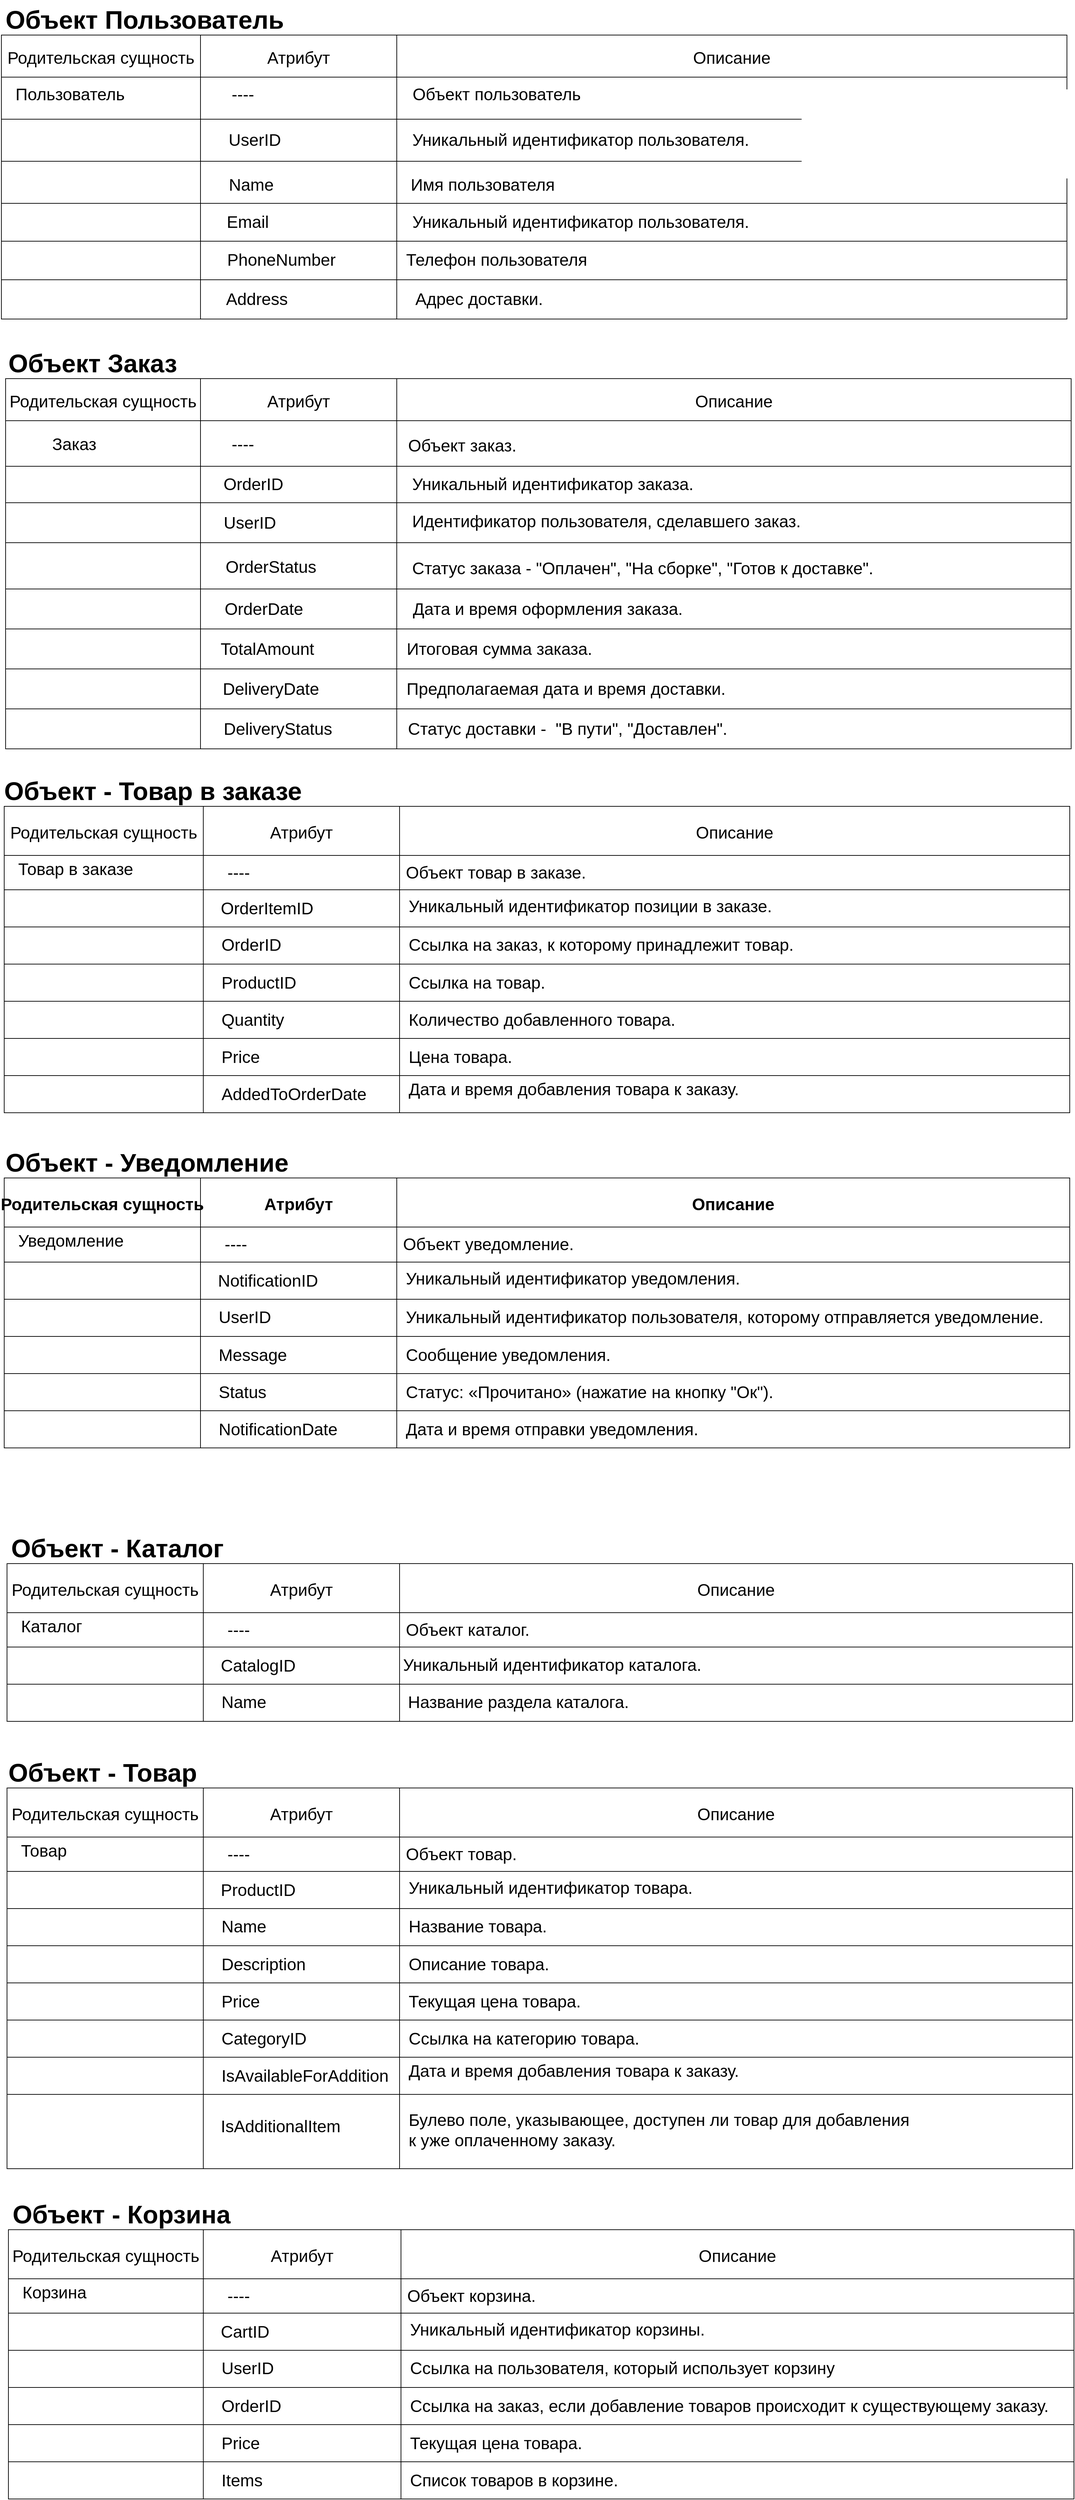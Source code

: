 <mxfile version="24.8.4">
  <diagram name="Страница — 1" id="6dKcLjjxsjvN5Ayz9n6f">
    <mxGraphModel dx="4044" dy="2346" grid="1" gridSize="10" guides="1" tooltips="1" connect="1" arrows="1" fold="1" page="1" pageScale="1" pageWidth="827" pageHeight="1169" math="0" shadow="0">
      <root>
        <mxCell id="0" />
        <mxCell id="1" parent="0" />
        <mxCell id="AHMUGFDqU9s1xlmTWF_7-15" value="Объект Заказ" style="text;strokeColor=none;fillColor=none;spacingLeft=4;spacingRight=4;overflow=hidden;rotatable=0;points=[[0,0.5],[1,0.5]];portConstraint=eastwest;fontSize=36;whiteSpace=wrap;html=1;fontStyle=1" parent="1" vertex="1">
          <mxGeometry x="-1600" y="-600" width="280" height="60" as="geometry" />
        </mxCell>
        <mxCell id="RJMTiFoajsU4DwhKSX9r-61" value="" style="shape=table;childLayout=tableLayout;startSize=0;fillColor=none;collapsible=0;recursiveResize=0;expand=0;fontSize=24;" vertex="1" parent="1">
          <mxGeometry x="-1598" y="-550" width="1520" height="528.0" as="geometry" />
        </mxCell>
        <mxCell id="RJMTiFoajsU4DwhKSX9r-62" value="" style="shape=tableRow;horizontal=0;swimlaneHead=0;swimlaneBody=0;top=0;left=0;strokeColor=inherit;bottom=0;right=0;dropTarget=0;fontStyle=0;fillColor=none;points=[[0,0.5],[1,0.5]];portConstraint=eastwest;startSize=0;collapsible=0;recursiveResize=0;expand=0;fontSize=24;" vertex="1" parent="RJMTiFoajsU4DwhKSX9r-61">
          <mxGeometry width="1520" height="125" as="geometry" />
        </mxCell>
        <mxCell id="RJMTiFoajsU4DwhKSX9r-63" value="Родительская сущность" style="swimlane;swimlaneHead=0;swimlaneBody=0;fontStyle=0;strokeColor=inherit;connectable=0;fillColor=none;startSize=60;collapsible=0;recursiveResize=0;expand=0;fontSize=24;" vertex="1" parent="RJMTiFoajsU4DwhKSX9r-62">
          <mxGeometry width="278" height="125" as="geometry">
            <mxRectangle width="278" height="125" as="alternateBounds" />
          </mxGeometry>
        </mxCell>
        <mxCell id="RJMTiFoajsU4DwhKSX9r-64" value="&lt;span style=&quot;text-align: left;&quot;&gt;&lt;font style=&quot;font-size: 24px;&quot;&gt;Заказ&lt;/font&gt;&lt;/span&gt;" style="text;html=1;align=center;verticalAlign=middle;whiteSpace=wrap;rounded=0;fontSize=24;" vertex="1" parent="RJMTiFoajsU4DwhKSX9r-63">
          <mxGeometry x="67.5" y="79" width="60" height="30" as="geometry" />
        </mxCell>
        <mxCell id="RJMTiFoajsU4DwhKSX9r-65" value="Атрибут" style="swimlane;swimlaneHead=0;swimlaneBody=0;fontStyle=0;strokeColor=inherit;connectable=0;fillColor=none;startSize=60;collapsible=0;recursiveResize=0;expand=0;fontSize=24;" vertex="1" parent="RJMTiFoajsU4DwhKSX9r-62">
          <mxGeometry x="278" width="280" height="125" as="geometry">
            <mxRectangle width="280" height="125" as="alternateBounds" />
          </mxGeometry>
        </mxCell>
        <mxCell id="RJMTiFoajsU4DwhKSX9r-214" value="&lt;font style=&quot;font-size: 24px;&quot;&gt;----&lt;/font&gt;" style="text;html=1;align=center;verticalAlign=middle;resizable=0;points=[];autosize=1;strokeColor=none;fillColor=none;" vertex="1" parent="RJMTiFoajsU4DwhKSX9r-65">
          <mxGeometry x="30" y="74" width="60" height="40" as="geometry" />
        </mxCell>
        <mxCell id="RJMTiFoajsU4DwhKSX9r-66" value="Описание" style="swimlane;swimlaneHead=0;swimlaneBody=0;fontStyle=0;strokeColor=inherit;connectable=0;fillColor=none;startSize=60;collapsible=0;recursiveResize=0;expand=0;fontSize=24;" vertex="1" parent="RJMTiFoajsU4DwhKSX9r-62">
          <mxGeometry x="558" width="962" height="125" as="geometry">
            <mxRectangle width="962" height="125" as="alternateBounds" />
          </mxGeometry>
        </mxCell>
        <mxCell id="RJMTiFoajsU4DwhKSX9r-197" style="shape=tableRow;horizontal=0;swimlaneHead=0;swimlaneBody=0;top=0;left=0;strokeColor=inherit;bottom=0;right=0;dropTarget=0;fontStyle=0;fillColor=none;points=[[0,0.5],[1,0.5]];portConstraint=eastwest;startSize=0;collapsible=0;recursiveResize=0;expand=0;fontSize=24;" vertex="1" parent="RJMTiFoajsU4DwhKSX9r-61">
          <mxGeometry y="125" width="1520" height="52" as="geometry" />
        </mxCell>
        <mxCell id="RJMTiFoajsU4DwhKSX9r-198" style="swimlane;swimlaneHead=0;swimlaneBody=0;fontStyle=0;connectable=0;strokeColor=inherit;fillColor=none;startSize=0;collapsible=0;recursiveResize=0;expand=0;fontSize=24;" vertex="1" parent="RJMTiFoajsU4DwhKSX9r-197">
          <mxGeometry width="278" height="52" as="geometry">
            <mxRectangle width="278" height="52" as="alternateBounds" />
          </mxGeometry>
        </mxCell>
        <mxCell id="RJMTiFoajsU4DwhKSX9r-199" style="swimlane;swimlaneHead=0;swimlaneBody=0;fontStyle=0;connectable=0;strokeColor=inherit;fillColor=none;startSize=0;collapsible=0;recursiveResize=0;expand=0;fontSize=24;" vertex="1" parent="RJMTiFoajsU4DwhKSX9r-197">
          <mxGeometry x="278" width="280" height="52" as="geometry">
            <mxRectangle width="280" height="52" as="alternateBounds" />
          </mxGeometry>
        </mxCell>
        <mxCell id="AHMUGFDqU9s1xlmTWF_7-87" value="&lt;span style=&quot;font-size: 24px;&quot;&gt;OrderID&lt;/span&gt;" style="text;html=1;align=center;verticalAlign=middle;resizable=0;points=[];autosize=1;strokeColor=none;fillColor=none;fontSize=24;" parent="RJMTiFoajsU4DwhKSX9r-199" vertex="1">
          <mxGeometry x="20" y="6" width="110" height="40" as="geometry" />
        </mxCell>
        <mxCell id="RJMTiFoajsU4DwhKSX9r-200" style="swimlane;swimlaneHead=0;swimlaneBody=0;fontStyle=0;connectable=0;strokeColor=inherit;fillColor=none;startSize=0;collapsible=0;recursiveResize=0;expand=0;fontSize=24;" vertex="1" parent="RJMTiFoajsU4DwhKSX9r-197">
          <mxGeometry x="558" width="962" height="52" as="geometry">
            <mxRectangle width="962" height="52" as="alternateBounds" />
          </mxGeometry>
        </mxCell>
        <mxCell id="RJMTiFoajsU4DwhKSX9r-67" value="&lt;p style=&quot;font-size: 24px;&quot; class=&quot;MsoNormal&quot;&gt;Уникальный идентификатор заказа.&lt;/p&gt;" style="text;html=1;align=left;verticalAlign=middle;resizable=0;points=[];autosize=1;strokeColor=none;fillColor=none;fontSize=24;" vertex="1" parent="RJMTiFoajsU4DwhKSX9r-200">
          <mxGeometry x="20" y="-19" width="420" height="90" as="geometry" />
        </mxCell>
        <mxCell id="RJMTiFoajsU4DwhKSX9r-215" value="&lt;font style=&quot;font-size: 24px;&quot;&gt;Объект заказ.&lt;/font&gt;" style="text;html=1;align=center;verticalAlign=middle;resizable=0;points=[];autosize=1;strokeColor=none;fillColor=none;" vertex="1" parent="RJMTiFoajsU4DwhKSX9r-200">
          <mxGeometry x="3" y="-49" width="180" height="40" as="geometry" />
        </mxCell>
        <mxCell id="RJMTiFoajsU4DwhKSX9r-72" value="&lt;p class=&quot;MsoNormal&quot; style=&quot;font-size: 24px; line-height: 120%;&quot;&gt;&lt;span style=&quot;line-height: 107%; font-size: 24px;&quot;&gt;Идентификатор пользователя, сделавшего заказ.&lt;/span&gt;&lt;/p&gt;" style="text;html=1;align=left;verticalAlign=middle;resizable=0;points=[];autosize=1;strokeColor=none;fillColor=none;fontSize=24;" vertex="1" parent="RJMTiFoajsU4DwhKSX9r-200">
          <mxGeometry x="20" y="34" width="580" height="90" as="geometry" />
        </mxCell>
        <mxCell id="RJMTiFoajsU4DwhKSX9r-68" value="" style="shape=tableRow;horizontal=0;swimlaneHead=0;swimlaneBody=0;top=0;left=0;strokeColor=inherit;bottom=0;right=0;dropTarget=0;fontStyle=0;fillColor=none;points=[[0,0.5],[1,0.5]];portConstraint=eastwest;startSize=0;collapsible=0;recursiveResize=0;expand=0;fontSize=24;" vertex="1" parent="RJMTiFoajsU4DwhKSX9r-61">
          <mxGeometry y="177" width="1520" height="57" as="geometry" />
        </mxCell>
        <mxCell id="RJMTiFoajsU4DwhKSX9r-69" style="swimlane;swimlaneHead=0;swimlaneBody=0;fontStyle=0;connectable=0;strokeColor=inherit;fillColor=none;startSize=0;collapsible=0;recursiveResize=0;expand=0;fontSize=24;" vertex="1" parent="RJMTiFoajsU4DwhKSX9r-68">
          <mxGeometry width="278" height="57" as="geometry">
            <mxRectangle width="278" height="57" as="alternateBounds" />
          </mxGeometry>
        </mxCell>
        <mxCell id="RJMTiFoajsU4DwhKSX9r-70" value="" style="swimlane;swimlaneHead=0;swimlaneBody=0;fontStyle=0;connectable=0;strokeColor=inherit;fillColor=none;startSize=0;collapsible=0;recursiveResize=0;expand=0;fontSize=24;" vertex="1" parent="RJMTiFoajsU4DwhKSX9r-68">
          <mxGeometry x="278" width="280" height="57" as="geometry">
            <mxRectangle width="280" height="57" as="alternateBounds" />
          </mxGeometry>
        </mxCell>
        <mxCell id="RJMTiFoajsU4DwhKSX9r-87" value="&lt;span style=&quot;font-size: 24px; line-height: 107%;&quot;&gt;UserID&lt;/span&gt;" style="text;html=1;align=center;verticalAlign=middle;resizable=0;points=[];autosize=1;strokeColor=none;fillColor=none;fontSize=24;" vertex="1" parent="RJMTiFoajsU4DwhKSX9r-70">
          <mxGeometry x="20" y="8.5" width="100" height="40" as="geometry" />
        </mxCell>
        <mxCell id="RJMTiFoajsU4DwhKSX9r-71" value="" style="swimlane;swimlaneHead=0;swimlaneBody=0;fontStyle=0;connectable=0;strokeColor=inherit;fillColor=none;startSize=0;collapsible=0;recursiveResize=0;expand=0;fontSize=24;" vertex="1" parent="RJMTiFoajsU4DwhKSX9r-68">
          <mxGeometry x="558" width="962" height="57" as="geometry">
            <mxRectangle width="962" height="57" as="alternateBounds" />
          </mxGeometry>
        </mxCell>
        <mxCell id="RJMTiFoajsU4DwhKSX9r-73" value="" style="shape=tableRow;horizontal=0;swimlaneHead=0;swimlaneBody=0;top=0;left=0;strokeColor=inherit;bottom=0;right=0;dropTarget=0;fontStyle=0;fillColor=none;points=[[0,0.5],[1,0.5]];portConstraint=eastwest;startSize=0;collapsible=0;recursiveResize=0;expand=0;fontSize=24;" vertex="1" parent="RJMTiFoajsU4DwhKSX9r-61">
          <mxGeometry y="234" width="1520" height="66" as="geometry" />
        </mxCell>
        <mxCell id="RJMTiFoajsU4DwhKSX9r-74" style="swimlane;swimlaneHead=0;swimlaneBody=0;fontStyle=0;connectable=0;strokeColor=inherit;fillColor=none;startSize=0;collapsible=0;recursiveResize=0;expand=0;fontSize=24;" vertex="1" parent="RJMTiFoajsU4DwhKSX9r-73">
          <mxGeometry width="278" height="66" as="geometry">
            <mxRectangle width="278" height="66" as="alternateBounds" />
          </mxGeometry>
        </mxCell>
        <mxCell id="RJMTiFoajsU4DwhKSX9r-75" value="" style="swimlane;swimlaneHead=0;swimlaneBody=0;fontStyle=0;connectable=0;strokeColor=inherit;fillColor=none;startSize=0;collapsible=0;recursiveResize=0;expand=0;fontSize=24;" vertex="1" parent="RJMTiFoajsU4DwhKSX9r-73">
          <mxGeometry x="278" width="280" height="66" as="geometry">
            <mxRectangle width="280" height="66" as="alternateBounds" />
          </mxGeometry>
        </mxCell>
        <mxCell id="RJMTiFoajsU4DwhKSX9r-88" value="&lt;span style=&quot;font-size: 24px; line-height: 107%;&quot;&gt;OrderStatus&lt;/span&gt;" style="text;html=1;align=center;verticalAlign=middle;resizable=0;points=[];autosize=1;strokeColor=none;fillColor=none;fontSize=24;" vertex="1" parent="RJMTiFoajsU4DwhKSX9r-75">
          <mxGeometry x="25" y="15" width="150" height="40" as="geometry" />
        </mxCell>
        <mxCell id="RJMTiFoajsU4DwhKSX9r-76" value="" style="swimlane;swimlaneHead=0;swimlaneBody=0;fontStyle=0;connectable=0;strokeColor=inherit;fillColor=none;startSize=0;collapsible=0;recursiveResize=0;expand=0;fontSize=24;" vertex="1" parent="RJMTiFoajsU4DwhKSX9r-73">
          <mxGeometry x="558" width="962" height="66" as="geometry">
            <mxRectangle width="962" height="66" as="alternateBounds" />
          </mxGeometry>
        </mxCell>
        <mxCell id="RJMTiFoajsU4DwhKSX9r-77" value="&lt;p style=&quot;font-size: 24px;&quot; class=&quot;MsoNormal&quot;&gt;Статус заказа - &quot;Оплачен&quot;, &quot;На сборке&quot;,&amp;nbsp;&lt;span style=&quot;background-color: initial;&quot;&gt;&quot;Готов к доставке&quot;.&lt;/span&gt;&lt;/p&gt;" style="text;html=1;align=left;verticalAlign=middle;resizable=0;points=[];autosize=1;strokeColor=none;fillColor=none;fontSize=24;" vertex="1" parent="RJMTiFoajsU4DwhKSX9r-76">
          <mxGeometry x="20" y="-8.5" width="680" height="90" as="geometry" />
        </mxCell>
        <mxCell id="RJMTiFoajsU4DwhKSX9r-78" value="" style="shape=tableRow;horizontal=0;swimlaneHead=0;swimlaneBody=0;top=0;left=0;strokeColor=inherit;bottom=0;right=0;dropTarget=0;fontStyle=0;fillColor=none;points=[[0,0.5],[1,0.5]];portConstraint=eastwest;startSize=0;collapsible=0;recursiveResize=0;expand=0;fontSize=24;" vertex="1" parent="RJMTiFoajsU4DwhKSX9r-61">
          <mxGeometry y="300" width="1520" height="57" as="geometry" />
        </mxCell>
        <mxCell id="RJMTiFoajsU4DwhKSX9r-79" style="swimlane;swimlaneHead=0;swimlaneBody=0;fontStyle=0;connectable=0;strokeColor=inherit;fillColor=none;startSize=0;collapsible=0;recursiveResize=0;expand=0;fontSize=24;" vertex="1" parent="RJMTiFoajsU4DwhKSX9r-78">
          <mxGeometry width="278" height="57" as="geometry">
            <mxRectangle width="278" height="57" as="alternateBounds" />
          </mxGeometry>
        </mxCell>
        <mxCell id="RJMTiFoajsU4DwhKSX9r-80" value="" style="swimlane;swimlaneHead=0;swimlaneBody=0;fontStyle=0;connectable=0;strokeColor=inherit;fillColor=none;startSize=0;collapsible=0;recursiveResize=0;expand=0;fontSize=24;" vertex="1" parent="RJMTiFoajsU4DwhKSX9r-78">
          <mxGeometry x="278" width="280" height="57" as="geometry">
            <mxRectangle width="280" height="57" as="alternateBounds" />
          </mxGeometry>
        </mxCell>
        <mxCell id="AHMUGFDqU9s1xlmTWF_7-91" value="&lt;span style=&quot;font-size: 24px; line-height: 107%;&quot;&gt;OrderDate&lt;/span&gt;" style="text;html=1;align=center;verticalAlign=middle;resizable=0;points=[];autosize=1;strokeColor=none;fillColor=none;fontSize=24;" parent="RJMTiFoajsU4DwhKSX9r-80" vertex="1">
          <mxGeometry x="20" y="8.5" width="140" height="40" as="geometry" />
        </mxCell>
        <mxCell id="RJMTiFoajsU4DwhKSX9r-81" value="" style="swimlane;swimlaneHead=0;swimlaneBody=0;fontStyle=0;connectable=0;strokeColor=inherit;fillColor=none;startSize=0;collapsible=0;recursiveResize=0;expand=0;fontSize=24;" vertex="1" parent="RJMTiFoajsU4DwhKSX9r-78">
          <mxGeometry x="558" width="962" height="57" as="geometry">
            <mxRectangle width="962" height="57" as="alternateBounds" />
          </mxGeometry>
        </mxCell>
        <mxCell id="RJMTiFoajsU4DwhKSX9r-91" value="Дата и время оформления заказа." style="text;html=1;align=center;verticalAlign=middle;resizable=0;points=[];autosize=1;strokeColor=none;fillColor=none;fontSize=24;" vertex="1" parent="RJMTiFoajsU4DwhKSX9r-81">
          <mxGeometry x="10" y="8.5" width="410" height="40" as="geometry" />
        </mxCell>
        <mxCell id="RJMTiFoajsU4DwhKSX9r-415" style="shape=tableRow;horizontal=0;swimlaneHead=0;swimlaneBody=0;top=0;left=0;strokeColor=inherit;bottom=0;right=0;dropTarget=0;fontStyle=0;fillColor=none;points=[[0,0.5],[1,0.5]];portConstraint=eastwest;startSize=0;collapsible=0;recursiveResize=0;expand=0;fontSize=24;" vertex="1" parent="RJMTiFoajsU4DwhKSX9r-61">
          <mxGeometry y="357" width="1520" height="57" as="geometry" />
        </mxCell>
        <mxCell id="RJMTiFoajsU4DwhKSX9r-416" style="swimlane;swimlaneHead=0;swimlaneBody=0;fontStyle=0;connectable=0;strokeColor=inherit;fillColor=none;startSize=0;collapsible=0;recursiveResize=0;expand=0;fontSize=24;" vertex="1" parent="RJMTiFoajsU4DwhKSX9r-415">
          <mxGeometry width="278" height="57" as="geometry">
            <mxRectangle width="278" height="57" as="alternateBounds" />
          </mxGeometry>
        </mxCell>
        <mxCell id="RJMTiFoajsU4DwhKSX9r-417" style="swimlane;swimlaneHead=0;swimlaneBody=0;fontStyle=0;connectable=0;strokeColor=inherit;fillColor=none;startSize=0;collapsible=0;recursiveResize=0;expand=0;fontSize=24;" vertex="1" parent="RJMTiFoajsU4DwhKSX9r-415">
          <mxGeometry x="278" width="280" height="57" as="geometry">
            <mxRectangle width="280" height="57" as="alternateBounds" />
          </mxGeometry>
        </mxCell>
        <mxCell id="RJMTiFoajsU4DwhKSX9r-97" value="TotalAmount" style="text;html=1;align=center;verticalAlign=middle;resizable=0;points=[];autosize=1;strokeColor=none;fillColor=none;fontSize=24;" vertex="1" parent="RJMTiFoajsU4DwhKSX9r-417">
          <mxGeometry x="15" y="8.5" width="160" height="40" as="geometry" />
        </mxCell>
        <mxCell id="RJMTiFoajsU4DwhKSX9r-418" style="swimlane;swimlaneHead=0;swimlaneBody=0;fontStyle=0;connectable=0;strokeColor=inherit;fillColor=none;startSize=0;collapsible=0;recursiveResize=0;expand=0;fontSize=24;" vertex="1" parent="RJMTiFoajsU4DwhKSX9r-415">
          <mxGeometry x="558" width="962" height="57" as="geometry">
            <mxRectangle width="962" height="57" as="alternateBounds" />
          </mxGeometry>
        </mxCell>
        <mxCell id="RJMTiFoajsU4DwhKSX9r-98" value="Итоговая сумма заказа." style="text;html=1;align=center;verticalAlign=middle;resizable=0;points=[];autosize=1;strokeColor=none;fillColor=none;fontSize=24;" vertex="1" parent="RJMTiFoajsU4DwhKSX9r-418">
          <mxGeometry x="1" y="8.5" width="290" height="40" as="geometry" />
        </mxCell>
        <mxCell id="RJMTiFoajsU4DwhKSX9r-82" style="shape=tableRow;horizontal=0;swimlaneHead=0;swimlaneBody=0;top=0;left=0;strokeColor=inherit;bottom=0;right=0;dropTarget=0;fontStyle=0;fillColor=none;points=[[0,0.5],[1,0.5]];portConstraint=eastwest;startSize=0;collapsible=0;recursiveResize=0;expand=0;fontSize=24;" vertex="1" parent="RJMTiFoajsU4DwhKSX9r-61">
          <mxGeometry y="414" width="1520" height="57" as="geometry" />
        </mxCell>
        <mxCell id="RJMTiFoajsU4DwhKSX9r-83" style="swimlane;swimlaneHead=0;swimlaneBody=0;fontStyle=0;connectable=0;strokeColor=inherit;fillColor=none;startSize=0;collapsible=0;recursiveResize=0;expand=0;fontSize=24;" vertex="1" parent="RJMTiFoajsU4DwhKSX9r-82">
          <mxGeometry width="278" height="57" as="geometry">
            <mxRectangle width="278" height="57" as="alternateBounds" />
          </mxGeometry>
        </mxCell>
        <mxCell id="RJMTiFoajsU4DwhKSX9r-84" style="swimlane;swimlaneHead=0;swimlaneBody=0;fontStyle=0;connectable=0;strokeColor=inherit;fillColor=none;startSize=0;collapsible=0;recursiveResize=0;expand=0;fontSize=24;" vertex="1" parent="RJMTiFoajsU4DwhKSX9r-82">
          <mxGeometry x="278" width="280" height="57" as="geometry">
            <mxRectangle width="280" height="57" as="alternateBounds" />
          </mxGeometry>
        </mxCell>
        <mxCell id="AHMUGFDqU9s1xlmTWF_7-96" value="&lt;span style=&quot;font-size: 24px; line-height: 107%;&quot;&gt;DeliveryDate&lt;/span&gt;" style="text;html=1;align=center;verticalAlign=middle;resizable=0;points=[];autosize=1;strokeColor=none;fillColor=none;fontSize=24;" parent="RJMTiFoajsU4DwhKSX9r-84" vertex="1">
          <mxGeometry x="20" y="8.5" width="160" height="40" as="geometry" />
        </mxCell>
        <mxCell id="RJMTiFoajsU4DwhKSX9r-85" style="swimlane;swimlaneHead=0;swimlaneBody=0;fontStyle=0;connectable=0;strokeColor=inherit;fillColor=none;startSize=0;collapsible=0;recursiveResize=0;expand=0;fontSize=24;" vertex="1" parent="RJMTiFoajsU4DwhKSX9r-82">
          <mxGeometry x="558" width="962" height="57" as="geometry">
            <mxRectangle width="962" height="57" as="alternateBounds" />
          </mxGeometry>
        </mxCell>
        <mxCell id="RJMTiFoajsU4DwhKSX9r-96" value="Предполагаемая дата и время доставки." style="text;html=1;align=center;verticalAlign=middle;resizable=0;points=[];autosize=1;strokeColor=none;fillColor=none;fontSize=24;" vertex="1" parent="RJMTiFoajsU4DwhKSX9r-85">
          <mxGeometry x="1" y="8.5" width="480" height="40" as="geometry" />
        </mxCell>
        <mxCell id="RJMTiFoajsU4DwhKSX9r-92" style="shape=tableRow;horizontal=0;swimlaneHead=0;swimlaneBody=0;top=0;left=0;strokeColor=inherit;bottom=0;right=0;dropTarget=0;fontStyle=0;fillColor=none;points=[[0,0.5],[1,0.5]];portConstraint=eastwest;startSize=0;collapsible=0;recursiveResize=0;expand=0;fontSize=24;" vertex="1" parent="RJMTiFoajsU4DwhKSX9r-61">
          <mxGeometry y="471" width="1520" height="57" as="geometry" />
        </mxCell>
        <mxCell id="RJMTiFoajsU4DwhKSX9r-93" style="swimlane;swimlaneHead=0;swimlaneBody=0;fontStyle=0;connectable=0;strokeColor=inherit;fillColor=none;startSize=0;collapsible=0;recursiveResize=0;expand=0;fontSize=24;" vertex="1" parent="RJMTiFoajsU4DwhKSX9r-92">
          <mxGeometry width="278" height="57" as="geometry">
            <mxRectangle width="278" height="57" as="alternateBounds" />
          </mxGeometry>
        </mxCell>
        <mxCell id="RJMTiFoajsU4DwhKSX9r-94" style="swimlane;swimlaneHead=0;swimlaneBody=0;fontStyle=0;connectable=0;strokeColor=inherit;fillColor=none;startSize=0;collapsible=0;recursiveResize=0;expand=0;fontSize=24;" vertex="1" parent="RJMTiFoajsU4DwhKSX9r-92">
          <mxGeometry x="278" width="280" height="57" as="geometry">
            <mxRectangle width="280" height="57" as="alternateBounds" />
          </mxGeometry>
        </mxCell>
        <mxCell id="RJMTiFoajsU4DwhKSX9r-103" value="DeliveryStatus" style="text;html=1;align=center;verticalAlign=middle;resizable=0;points=[];autosize=1;strokeColor=none;fillColor=none;fontSize=24;" vertex="1" parent="RJMTiFoajsU4DwhKSX9r-94">
          <mxGeometry x="20" y="8.5" width="180" height="40" as="geometry" />
        </mxCell>
        <mxCell id="RJMTiFoajsU4DwhKSX9r-95" style="swimlane;swimlaneHead=0;swimlaneBody=0;fontStyle=0;connectable=0;strokeColor=inherit;fillColor=none;startSize=0;collapsible=0;recursiveResize=0;expand=0;fontSize=24;" vertex="1" parent="RJMTiFoajsU4DwhKSX9r-92">
          <mxGeometry x="558" width="962" height="57" as="geometry">
            <mxRectangle width="962" height="57" as="alternateBounds" />
          </mxGeometry>
        </mxCell>
        <mxCell id="RJMTiFoajsU4DwhKSX9r-104" value="Статус доставки -&amp;nbsp;&amp;nbsp;&lt;span style=&quot;background-color: initial;&quot;&gt;&quot;В пути&quot;, &quot;Доставлен&quot;.&lt;/span&gt;" style="text;html=1;align=left;verticalAlign=middle;resizable=0;points=[];autosize=1;strokeColor=none;fillColor=none;fontSize=24;" vertex="1" parent="RJMTiFoajsU4DwhKSX9r-95">
          <mxGeometry x="14" y="8.5" width="480" height="40" as="geometry" />
        </mxCell>
        <mxCell id="RJMTiFoajsU4DwhKSX9r-105" value="Объект - Товар в заказе" style="text;strokeColor=none;fillColor=none;spacingLeft=4;spacingRight=4;overflow=hidden;rotatable=0;points=[[0,0.5],[1,0.5]];portConstraint=eastwest;fontSize=36;whiteSpace=wrap;html=1;fontStyle=1" vertex="1" parent="1">
          <mxGeometry x="-1606" y="10" width="710" height="70" as="geometry" />
        </mxCell>
        <mxCell id="RJMTiFoajsU4DwhKSX9r-106" value="" style="shape=table;childLayout=tableLayout;startSize=0;fillColor=none;collapsible=0;recursiveResize=0;expand=0;fontSize=17;" vertex="1" parent="1">
          <mxGeometry x="-1600" y="60" width="1520" height="437" as="geometry" />
        </mxCell>
        <mxCell id="RJMTiFoajsU4DwhKSX9r-107" value="" style="shape=tableRow;horizontal=0;swimlaneHead=0;swimlaneBody=0;top=0;left=0;strokeColor=inherit;bottom=0;right=0;dropTarget=0;fontStyle=0;fillColor=none;points=[[0,0.5],[1,0.5]];portConstraint=eastwest;startSize=0;collapsible=0;recursiveResize=0;expand=0;fontSize=17;verticalAlign=middle;align=left;" vertex="1" parent="RJMTiFoajsU4DwhKSX9r-106">
          <mxGeometry width="1520" height="119" as="geometry" />
        </mxCell>
        <mxCell id="RJMTiFoajsU4DwhKSX9r-108" value="Родительская сущность" style="swimlane;swimlaneHead=0;swimlaneBody=0;fontStyle=0;strokeColor=inherit;connectable=0;fillColor=none;startSize=70;collapsible=0;recursiveResize=0;expand=0;fontSize=24;verticalAlign=middle;align=center;" vertex="1" parent="RJMTiFoajsU4DwhKSX9r-107">
          <mxGeometry width="284" height="119" as="geometry">
            <mxRectangle width="284" height="119" as="alternateBounds" />
          </mxGeometry>
        </mxCell>
        <mxCell id="RJMTiFoajsU4DwhKSX9r-109" value="Товар в заказе" style="text;html=1;align=left;verticalAlign=middle;whiteSpace=wrap;rounded=0;fontSize=24;fontStyle=0" vertex="1" parent="RJMTiFoajsU4DwhKSX9r-108">
          <mxGeometry x="18" y="75" width="192" height="30" as="geometry" />
        </mxCell>
        <mxCell id="RJMTiFoajsU4DwhKSX9r-110" value="Атрибут" style="swimlane;swimlaneHead=0;swimlaneBody=0;fontStyle=0;strokeColor=inherit;connectable=0;fillColor=none;startSize=70;collapsible=0;recursiveResize=0;expand=0;fontSize=24;verticalAlign=middle;align=center;" vertex="1" parent="RJMTiFoajsU4DwhKSX9r-107">
          <mxGeometry x="284" width="280" height="119" as="geometry">
            <mxRectangle width="280" height="119" as="alternateBounds" />
          </mxGeometry>
        </mxCell>
        <mxCell id="RJMTiFoajsU4DwhKSX9r-216" value="&lt;font style=&quot;font-size: 24px;&quot;&gt;----&lt;/font&gt;" style="text;html=1;align=center;verticalAlign=middle;resizable=0;points=[];autosize=1;strokeColor=none;fillColor=none;" vertex="1" parent="RJMTiFoajsU4DwhKSX9r-110">
          <mxGeometry x="20" y="75" width="60" height="40" as="geometry" />
        </mxCell>
        <mxCell id="RJMTiFoajsU4DwhKSX9r-112" value="Описание" style="swimlane;swimlaneHead=0;swimlaneBody=0;fontStyle=0;strokeColor=inherit;connectable=0;fillColor=none;startSize=70;collapsible=0;recursiveResize=0;expand=0;fontSize=24;verticalAlign=middle;align=center;" vertex="1" parent="RJMTiFoajsU4DwhKSX9r-107">
          <mxGeometry x="564" width="956" height="119" as="geometry">
            <mxRectangle width="956" height="119" as="alternateBounds" />
          </mxGeometry>
        </mxCell>
        <mxCell id="RJMTiFoajsU4DwhKSX9r-219" value="Объект товар в заказе." style="text;html=1;align=left;verticalAlign=middle;whiteSpace=wrap;rounded=0;fontSize=24;" vertex="1" parent="RJMTiFoajsU4DwhKSX9r-112">
          <mxGeometry x="7" y="80" width="343" height="30" as="geometry" />
        </mxCell>
        <mxCell id="RJMTiFoajsU4DwhKSX9r-203" style="shape=tableRow;horizontal=0;swimlaneHead=0;swimlaneBody=0;top=0;left=0;strokeColor=inherit;bottom=0;right=0;dropTarget=0;fontStyle=0;fillColor=none;points=[[0,0.5],[1,0.5]];portConstraint=eastwest;startSize=0;collapsible=0;recursiveResize=0;expand=0;fontSize=24;verticalAlign=middle;align=left;" vertex="1" parent="RJMTiFoajsU4DwhKSX9r-106">
          <mxGeometry y="119" width="1520" height="53" as="geometry" />
        </mxCell>
        <mxCell id="RJMTiFoajsU4DwhKSX9r-204" style="swimlane;swimlaneHead=0;swimlaneBody=0;fontStyle=0;connectable=0;strokeColor=inherit;fillColor=none;startSize=0;collapsible=0;recursiveResize=0;expand=0;fontSize=24;verticalAlign=middle;align=left;" vertex="1" parent="RJMTiFoajsU4DwhKSX9r-203">
          <mxGeometry width="284" height="53" as="geometry">
            <mxRectangle width="284" height="53" as="alternateBounds" />
          </mxGeometry>
        </mxCell>
        <mxCell id="RJMTiFoajsU4DwhKSX9r-205" style="swimlane;swimlaneHead=0;swimlaneBody=0;fontStyle=0;connectable=0;strokeColor=inherit;fillColor=none;startSize=0;collapsible=0;recursiveResize=0;expand=0;fontSize=24;verticalAlign=middle;align=left;" vertex="1" parent="RJMTiFoajsU4DwhKSX9r-203">
          <mxGeometry x="284" width="280" height="53" as="geometry">
            <mxRectangle width="280" height="53" as="alternateBounds" />
          </mxGeometry>
        </mxCell>
        <mxCell id="RJMTiFoajsU4DwhKSX9r-111" value="&lt;span style=&quot;font-size: 24px;&quot;&gt;OrderItemID&lt;/span&gt;" style="text;html=1;align=left;verticalAlign=middle;resizable=0;points=[];autosize=1;strokeColor=none;fillColor=none;fontSize=24;fontStyle=0" vertex="1" parent="RJMTiFoajsU4DwhKSX9r-205">
          <mxGeometry x="23" y="6.5" width="160" height="40" as="geometry" />
        </mxCell>
        <mxCell id="RJMTiFoajsU4DwhKSX9r-206" style="swimlane;swimlaneHead=0;swimlaneBody=0;fontStyle=0;connectable=0;strokeColor=inherit;fillColor=none;startSize=0;collapsible=0;recursiveResize=0;expand=0;fontSize=24;verticalAlign=middle;align=left;" vertex="1" parent="RJMTiFoajsU4DwhKSX9r-203">
          <mxGeometry x="564" width="956" height="53" as="geometry">
            <mxRectangle width="956" height="53" as="alternateBounds" />
          </mxGeometry>
        </mxCell>
        <mxCell id="RJMTiFoajsU4DwhKSX9r-114" value="" style="shape=tableRow;horizontal=0;swimlaneHead=0;swimlaneBody=0;top=0;left=0;strokeColor=inherit;bottom=0;right=0;dropTarget=0;fontStyle=0;fillColor=none;points=[[0,0.5],[1,0.5]];portConstraint=eastwest;startSize=0;collapsible=0;recursiveResize=0;expand=0;fontSize=24;verticalAlign=middle;align=left;" vertex="1" parent="RJMTiFoajsU4DwhKSX9r-106">
          <mxGeometry y="172" width="1520" height="53" as="geometry" />
        </mxCell>
        <mxCell id="RJMTiFoajsU4DwhKSX9r-115" style="swimlane;swimlaneHead=0;swimlaneBody=0;fontStyle=0;connectable=0;strokeColor=inherit;fillColor=none;startSize=0;collapsible=0;recursiveResize=0;expand=0;fontSize=24;verticalAlign=middle;align=left;" vertex="1" parent="RJMTiFoajsU4DwhKSX9r-114">
          <mxGeometry width="284" height="53" as="geometry">
            <mxRectangle width="284" height="53" as="alternateBounds" />
          </mxGeometry>
        </mxCell>
        <mxCell id="RJMTiFoajsU4DwhKSX9r-116" value="" style="swimlane;swimlaneHead=0;swimlaneBody=0;fontStyle=0;connectable=0;strokeColor=inherit;fillColor=none;startSize=0;collapsible=0;recursiveResize=0;expand=0;fontSize=24;verticalAlign=middle;align=left;" vertex="1" parent="RJMTiFoajsU4DwhKSX9r-114">
          <mxGeometry x="284" width="280" height="53" as="geometry">
            <mxRectangle width="280" height="53" as="alternateBounds" />
          </mxGeometry>
        </mxCell>
        <mxCell id="RJMTiFoajsU4DwhKSX9r-117" value="&lt;span style=&quot;font-size: 24px; line-height: 107%;&quot;&gt;OrderID&amp;nbsp;&lt;/span&gt;" style="text;html=1;align=left;verticalAlign=middle;resizable=0;points=[];autosize=1;strokeColor=none;fillColor=none;fontSize=24;" vertex="1" parent="RJMTiFoajsU4DwhKSX9r-116">
          <mxGeometry x="24" y="6" width="120" height="40" as="geometry" />
        </mxCell>
        <mxCell id="RJMTiFoajsU4DwhKSX9r-118" value="" style="swimlane;swimlaneHead=0;swimlaneBody=0;fontStyle=0;connectable=0;strokeColor=inherit;fillColor=none;startSize=0;collapsible=0;recursiveResize=0;expand=0;fontSize=24;verticalAlign=middle;align=left;" vertex="1" parent="RJMTiFoajsU4DwhKSX9r-114">
          <mxGeometry x="564" width="956" height="53" as="geometry">
            <mxRectangle width="956" height="53" as="alternateBounds" />
          </mxGeometry>
        </mxCell>
        <mxCell id="RJMTiFoajsU4DwhKSX9r-120" value="" style="shape=tableRow;horizontal=0;swimlaneHead=0;swimlaneBody=0;top=0;left=0;strokeColor=inherit;bottom=0;right=0;dropTarget=0;fontStyle=0;fillColor=none;points=[[0,0.5],[1,0.5]];portConstraint=eastwest;startSize=0;collapsible=0;recursiveResize=0;expand=0;fontSize=24;verticalAlign=middle;align=left;" vertex="1" parent="RJMTiFoajsU4DwhKSX9r-106">
          <mxGeometry y="225" width="1520" height="53" as="geometry" />
        </mxCell>
        <mxCell id="RJMTiFoajsU4DwhKSX9r-121" style="swimlane;swimlaneHead=0;swimlaneBody=0;fontStyle=0;connectable=0;strokeColor=inherit;fillColor=none;startSize=0;collapsible=0;recursiveResize=0;expand=0;fontSize=24;verticalAlign=middle;align=left;" vertex="1" parent="RJMTiFoajsU4DwhKSX9r-120">
          <mxGeometry width="284" height="53" as="geometry">
            <mxRectangle width="284" height="53" as="alternateBounds" />
          </mxGeometry>
        </mxCell>
        <mxCell id="RJMTiFoajsU4DwhKSX9r-122" value="" style="swimlane;swimlaneHead=0;swimlaneBody=0;fontStyle=0;connectable=0;strokeColor=inherit;fillColor=none;startSize=0;collapsible=0;recursiveResize=0;expand=0;fontSize=24;verticalAlign=middle;align=left;" vertex="1" parent="RJMTiFoajsU4DwhKSX9r-120">
          <mxGeometry x="284" width="280" height="53" as="geometry">
            <mxRectangle width="280" height="53" as="alternateBounds" />
          </mxGeometry>
        </mxCell>
        <mxCell id="RJMTiFoajsU4DwhKSX9r-123" value="&lt;span style=&quot;font-size: 24px; line-height: 107%;&quot;&gt;ProductID&lt;/span&gt;" style="text;html=1;align=left;verticalAlign=middle;resizable=0;points=[];autosize=1;strokeColor=none;fillColor=none;fontSize=24;" vertex="1" parent="RJMTiFoajsU4DwhKSX9r-122">
          <mxGeometry x="24" y="6.5" width="130" height="40" as="geometry" />
        </mxCell>
        <mxCell id="RJMTiFoajsU4DwhKSX9r-124" value="" style="swimlane;swimlaneHead=0;swimlaneBody=0;fontStyle=0;connectable=0;strokeColor=inherit;fillColor=none;startSize=0;collapsible=0;recursiveResize=0;expand=0;fontSize=24;verticalAlign=middle;align=left;" vertex="1" parent="RJMTiFoajsU4DwhKSX9r-120">
          <mxGeometry x="564" width="956" height="53" as="geometry">
            <mxRectangle width="956" height="53" as="alternateBounds" />
          </mxGeometry>
        </mxCell>
        <mxCell id="RJMTiFoajsU4DwhKSX9r-125" value="&lt;p class=&quot;MsoNormal&quot; style=&quot;font-size: 24px;&quot;&gt; Ссылка на товар.&lt;/p&gt;" style="text;html=1;align=left;verticalAlign=middle;resizable=0;points=[];autosize=1;strokeColor=none;fillColor=none;fontSize=24;" vertex="1" parent="RJMTiFoajsU4DwhKSX9r-124">
          <mxGeometry x="11" y="-18.5" width="220" height="90" as="geometry" />
        </mxCell>
        <mxCell id="RJMTiFoajsU4DwhKSX9r-119" value="&lt;p class=&quot;MsoNormal&quot; style=&quot;font-size: 24px; line-height: 120%;&quot;&gt;&lt;span style=&quot;line-height: 107%; font-size: 24px;&quot;&gt;Ссылка на заказ, к которому принадлежит товар.&lt;/span&gt;&lt;/p&gt;" style="text;html=1;align=left;verticalAlign=middle;resizable=0;points=[];autosize=1;strokeColor=none;fillColor=none;fontSize=24;" vertex="1" parent="RJMTiFoajsU4DwhKSX9r-124">
          <mxGeometry x="11" y="-72" width="570" height="90" as="geometry" />
        </mxCell>
        <mxCell id="RJMTiFoajsU4DwhKSX9r-113" value="&lt;p class=&quot;MsoNormal&quot;&gt;&lt;font style=&quot;font-size: 24px;&quot;&gt;Уникальный идентификатор позиции в заказе.&lt;/font&gt;&lt;/p&gt;" style="text;html=1;align=left;verticalAlign=middle;resizable=0;points=[];autosize=1;strokeColor=none;fillColor=none;" vertex="1" parent="RJMTiFoajsU4DwhKSX9r-124">
          <mxGeometry x="11" y="-117" width="540" height="70" as="geometry" />
        </mxCell>
        <mxCell id="RJMTiFoajsU4DwhKSX9r-126" value="" style="shape=tableRow;horizontal=0;swimlaneHead=0;swimlaneBody=0;top=0;left=0;strokeColor=inherit;bottom=0;right=0;dropTarget=0;fontStyle=0;fillColor=none;points=[[0,0.5],[1,0.5]];portConstraint=eastwest;startSize=0;collapsible=0;recursiveResize=0;expand=0;fontSize=24;verticalAlign=middle;align=left;" vertex="1" parent="RJMTiFoajsU4DwhKSX9r-106">
          <mxGeometry y="278" width="1520" height="53" as="geometry" />
        </mxCell>
        <mxCell id="RJMTiFoajsU4DwhKSX9r-127" style="swimlane;swimlaneHead=0;swimlaneBody=0;fontStyle=0;connectable=0;strokeColor=inherit;fillColor=none;startSize=0;collapsible=0;recursiveResize=0;expand=0;fontSize=24;verticalAlign=middle;align=left;" vertex="1" parent="RJMTiFoajsU4DwhKSX9r-126">
          <mxGeometry width="284" height="53" as="geometry">
            <mxRectangle width="284" height="53" as="alternateBounds" />
          </mxGeometry>
        </mxCell>
        <mxCell id="RJMTiFoajsU4DwhKSX9r-128" value="" style="swimlane;swimlaneHead=0;swimlaneBody=0;fontStyle=0;connectable=0;strokeColor=inherit;fillColor=none;startSize=0;collapsible=0;recursiveResize=0;expand=0;fontSize=24;verticalAlign=middle;align=left;" vertex="1" parent="RJMTiFoajsU4DwhKSX9r-126">
          <mxGeometry x="284" width="280" height="53" as="geometry">
            <mxRectangle width="280" height="53" as="alternateBounds" />
          </mxGeometry>
        </mxCell>
        <mxCell id="RJMTiFoajsU4DwhKSX9r-129" value="&lt;span style=&quot;font-size: 24px; line-height: 107%;&quot;&gt;Quantity&lt;/span&gt;" style="text;html=1;align=left;verticalAlign=middle;resizable=0;points=[];autosize=1;strokeColor=none;fillColor=none;fontSize=24;" vertex="1" parent="RJMTiFoajsU4DwhKSX9r-128">
          <mxGeometry x="24" y="6.5" width="110" height="40" as="geometry" />
        </mxCell>
        <mxCell id="RJMTiFoajsU4DwhKSX9r-130" value="" style="swimlane;swimlaneHead=0;swimlaneBody=0;fontStyle=0;connectable=0;strokeColor=inherit;fillColor=none;startSize=0;collapsible=0;recursiveResize=0;expand=0;fontSize=24;verticalAlign=middle;align=left;" vertex="1" parent="RJMTiFoajsU4DwhKSX9r-126">
          <mxGeometry x="564" width="956" height="53" as="geometry">
            <mxRectangle width="956" height="53" as="alternateBounds" />
          </mxGeometry>
        </mxCell>
        <mxCell id="RJMTiFoajsU4DwhKSX9r-131" value="Количество добавленного товара." style="text;html=1;align=left;verticalAlign=middle;resizable=0;points=[];autosize=1;strokeColor=none;fillColor=none;fontSize=24;" vertex="1" parent="RJMTiFoajsU4DwhKSX9r-130">
          <mxGeometry x="11" y="6.5" width="400" height="40" as="geometry" />
        </mxCell>
        <mxCell id="RJMTiFoajsU4DwhKSX9r-132" style="shape=tableRow;horizontal=0;swimlaneHead=0;swimlaneBody=0;top=0;left=0;strokeColor=inherit;bottom=0;right=0;dropTarget=0;fontStyle=0;fillColor=none;points=[[0,0.5],[1,0.5]];portConstraint=eastwest;startSize=0;collapsible=0;recursiveResize=0;expand=0;fontSize=24;verticalAlign=middle;align=left;" vertex="1" parent="RJMTiFoajsU4DwhKSX9r-106">
          <mxGeometry y="331" width="1520" height="53" as="geometry" />
        </mxCell>
        <mxCell id="RJMTiFoajsU4DwhKSX9r-133" style="swimlane;swimlaneHead=0;swimlaneBody=0;fontStyle=0;connectable=0;strokeColor=inherit;fillColor=none;startSize=0;collapsible=0;recursiveResize=0;expand=0;fontSize=24;verticalAlign=middle;align=left;" vertex="1" parent="RJMTiFoajsU4DwhKSX9r-132">
          <mxGeometry width="284" height="53" as="geometry">
            <mxRectangle width="284" height="53" as="alternateBounds" />
          </mxGeometry>
        </mxCell>
        <mxCell id="RJMTiFoajsU4DwhKSX9r-134" style="swimlane;swimlaneHead=0;swimlaneBody=0;fontStyle=0;connectable=0;strokeColor=inherit;fillColor=none;startSize=0;collapsible=0;recursiveResize=0;expand=0;fontSize=24;verticalAlign=middle;align=left;" vertex="1" parent="RJMTiFoajsU4DwhKSX9r-132">
          <mxGeometry x="284" width="280" height="53" as="geometry">
            <mxRectangle width="280" height="53" as="alternateBounds" />
          </mxGeometry>
        </mxCell>
        <mxCell id="RJMTiFoajsU4DwhKSX9r-135" value="&lt;span style=&quot;font-size: 24px; line-height: 107%;&quot;&gt;Price&lt;/span&gt;" style="text;html=1;align=left;verticalAlign=middle;resizable=0;points=[];autosize=1;strokeColor=none;fillColor=none;fontSize=24;" vertex="1" parent="RJMTiFoajsU4DwhKSX9r-134">
          <mxGeometry x="24" y="6.5" width="80" height="40" as="geometry" />
        </mxCell>
        <mxCell id="RJMTiFoajsU4DwhKSX9r-136" style="swimlane;swimlaneHead=0;swimlaneBody=0;fontStyle=0;connectable=0;strokeColor=inherit;fillColor=none;startSize=0;collapsible=0;recursiveResize=0;expand=0;fontSize=24;verticalAlign=middle;align=left;" vertex="1" parent="RJMTiFoajsU4DwhKSX9r-132">
          <mxGeometry x="564" width="956" height="53" as="geometry">
            <mxRectangle width="956" height="53" as="alternateBounds" />
          </mxGeometry>
        </mxCell>
        <mxCell id="RJMTiFoajsU4DwhKSX9r-137" value="Цена товара." style="text;html=1;align=left;verticalAlign=middle;resizable=0;points=[];autosize=1;strokeColor=none;fillColor=none;fontSize=24;" vertex="1" parent="RJMTiFoajsU4DwhKSX9r-136">
          <mxGeometry x="11" y="6.5" width="170" height="40" as="geometry" />
        </mxCell>
        <mxCell id="RJMTiFoajsU4DwhKSX9r-138" style="shape=tableRow;horizontal=0;swimlaneHead=0;swimlaneBody=0;top=0;left=0;strokeColor=inherit;bottom=0;right=0;dropTarget=0;fontStyle=0;fillColor=none;points=[[0,0.5],[1,0.5]];portConstraint=eastwest;startSize=0;collapsible=0;recursiveResize=0;expand=0;fontSize=24;verticalAlign=middle;align=left;" vertex="1" parent="RJMTiFoajsU4DwhKSX9r-106">
          <mxGeometry y="384" width="1520" height="53" as="geometry" />
        </mxCell>
        <mxCell id="RJMTiFoajsU4DwhKSX9r-139" style="swimlane;swimlaneHead=0;swimlaneBody=0;fontStyle=0;connectable=0;strokeColor=inherit;fillColor=none;startSize=0;collapsible=0;recursiveResize=0;expand=0;fontSize=24;verticalAlign=middle;align=left;" vertex="1" parent="RJMTiFoajsU4DwhKSX9r-138">
          <mxGeometry width="284" height="53" as="geometry">
            <mxRectangle width="284" height="53" as="alternateBounds" />
          </mxGeometry>
        </mxCell>
        <mxCell id="RJMTiFoajsU4DwhKSX9r-140" style="swimlane;swimlaneHead=0;swimlaneBody=0;fontStyle=0;connectable=0;strokeColor=inherit;fillColor=none;startSize=0;collapsible=0;recursiveResize=0;expand=0;fontSize=24;verticalAlign=middle;align=left;" vertex="1" parent="RJMTiFoajsU4DwhKSX9r-138">
          <mxGeometry x="284" width="280" height="53" as="geometry">
            <mxRectangle width="280" height="53" as="alternateBounds" />
          </mxGeometry>
        </mxCell>
        <mxCell id="RJMTiFoajsU4DwhKSX9r-141" value="AddedToOrderDate" style="text;html=1;align=left;verticalAlign=middle;resizable=0;points=[];autosize=1;strokeColor=none;fillColor=none;fontSize=24;" vertex="1" parent="RJMTiFoajsU4DwhKSX9r-140">
          <mxGeometry x="24" y="6.5" width="230" height="40" as="geometry" />
        </mxCell>
        <mxCell id="RJMTiFoajsU4DwhKSX9r-142" style="swimlane;swimlaneHead=0;swimlaneBody=0;fontStyle=0;connectable=0;strokeColor=inherit;fillColor=none;startSize=0;collapsible=0;recursiveResize=0;expand=0;fontSize=24;verticalAlign=middle;align=left;" vertex="1" parent="RJMTiFoajsU4DwhKSX9r-138">
          <mxGeometry x="564" width="956" height="53" as="geometry">
            <mxRectangle width="956" height="53" as="alternateBounds" />
          </mxGeometry>
        </mxCell>
        <mxCell id="RJMTiFoajsU4DwhKSX9r-143" value="Дата и время добавления товара к заказу." style="text;html=1;align=left;verticalAlign=middle;resizable=0;points=[];autosize=1;strokeColor=none;fillColor=none;fontSize=24;" vertex="1" parent="RJMTiFoajsU4DwhKSX9r-142">
          <mxGeometry x="11" width="490" height="40" as="geometry" />
        </mxCell>
        <mxCell id="RJMTiFoajsU4DwhKSX9r-152" value="" style="shape=table;childLayout=tableLayout;startSize=0;fillColor=none;collapsible=0;recursiveResize=0;expand=0;fontSize=24;" vertex="1" parent="1">
          <mxGeometry x="-1604" y="-1040" width="1520" height="405" as="geometry" />
        </mxCell>
        <mxCell id="RJMTiFoajsU4DwhKSX9r-153" value="" style="shape=tableRow;horizontal=0;swimlaneHead=0;swimlaneBody=0;top=0;left=0;strokeColor=inherit;bottom=0;right=0;dropTarget=0;fontStyle=0;fillColor=none;points=[[0,0.5],[1,0.5]];portConstraint=eastwest;startSize=0;collapsible=0;recursiveResize=0;expand=0;fontSize=24;" vertex="1" parent="RJMTiFoajsU4DwhKSX9r-152">
          <mxGeometry width="1520" height="120" as="geometry" />
        </mxCell>
        <mxCell id="RJMTiFoajsU4DwhKSX9r-154" value="Родительская сущность" style="swimlane;swimlaneHead=0;swimlaneBody=0;fontStyle=0;strokeColor=inherit;connectable=0;fillColor=none;startSize=60;collapsible=0;recursiveResize=0;expand=0;fontSize=24;" vertex="1" parent="RJMTiFoajsU4DwhKSX9r-153">
          <mxGeometry width="284" height="120" as="geometry">
            <mxRectangle width="284" height="120" as="alternateBounds" />
          </mxGeometry>
        </mxCell>
        <mxCell id="RJMTiFoajsU4DwhKSX9r-155" value="Пользователь" style="text;html=1;align=center;verticalAlign=middle;whiteSpace=wrap;rounded=0;fontSize=24;" vertex="1" parent="RJMTiFoajsU4DwhKSX9r-154">
          <mxGeometry x="67.5" y="70" width="60" height="30" as="geometry" />
        </mxCell>
        <mxCell id="RJMTiFoajsU4DwhKSX9r-156" value="Атрибут" style="swimlane;swimlaneHead=0;swimlaneBody=0;fontStyle=0;strokeColor=inherit;connectable=0;fillColor=none;startSize=60;collapsible=0;recursiveResize=0;expand=0;fontSize=24;" vertex="1" parent="RJMTiFoajsU4DwhKSX9r-153">
          <mxGeometry x="284" width="280" height="120" as="geometry">
            <mxRectangle width="280" height="120" as="alternateBounds" />
          </mxGeometry>
        </mxCell>
        <mxCell id="RJMTiFoajsU4DwhKSX9r-202" value="&lt;font style=&quot;font-size: 24px;&quot;&gt;----&lt;/font&gt;" style="text;html=1;align=center;verticalAlign=middle;resizable=0;points=[];autosize=1;strokeColor=none;fillColor=none;" vertex="1" parent="RJMTiFoajsU4DwhKSX9r-156">
          <mxGeometry x="30" y="65" width="60" height="40" as="geometry" />
        </mxCell>
        <mxCell id="RJMTiFoajsU4DwhKSX9r-158" value="Описание" style="swimlane;swimlaneHead=0;swimlaneBody=0;fontStyle=0;strokeColor=inherit;connectable=0;fillColor=none;startSize=60;collapsible=0;recursiveResize=0;expand=0;fontSize=24;" vertex="1" parent="RJMTiFoajsU4DwhKSX9r-153">
          <mxGeometry x="564" width="956" height="120" as="geometry">
            <mxRectangle width="956" height="120" as="alternateBounds" />
          </mxGeometry>
        </mxCell>
        <mxCell id="RJMTiFoajsU4DwhKSX9r-201" value="&lt;font style=&quot;font-size: 24px;&quot;&gt;Объект пользователь&lt;/font&gt;" style="text;html=1;align=center;verticalAlign=middle;resizable=0;points=[];autosize=1;strokeColor=none;fillColor=none;" vertex="1" parent="RJMTiFoajsU4DwhKSX9r-158">
          <mxGeometry x="12" y="65" width="260" height="40" as="geometry" />
        </mxCell>
        <mxCell id="RJMTiFoajsU4DwhKSX9r-207" style="shape=tableRow;horizontal=0;swimlaneHead=0;swimlaneBody=0;top=0;left=0;strokeColor=inherit;bottom=0;right=0;dropTarget=0;fontStyle=0;fillColor=none;points=[[0,0.5],[1,0.5]];portConstraint=eastwest;startSize=0;collapsible=0;recursiveResize=0;expand=0;fontSize=24;" vertex="1" parent="RJMTiFoajsU4DwhKSX9r-152">
          <mxGeometry y="120" width="1520" height="60" as="geometry" />
        </mxCell>
        <mxCell id="RJMTiFoajsU4DwhKSX9r-208" style="swimlane;swimlaneHead=0;swimlaneBody=0;fontStyle=0;connectable=0;strokeColor=inherit;fillColor=none;startSize=0;collapsible=0;recursiveResize=0;expand=0;fontSize=24;" vertex="1" parent="RJMTiFoajsU4DwhKSX9r-207">
          <mxGeometry width="284" height="60" as="geometry">
            <mxRectangle width="284" height="60" as="alternateBounds" />
          </mxGeometry>
        </mxCell>
        <mxCell id="RJMTiFoajsU4DwhKSX9r-209" style="swimlane;swimlaneHead=0;swimlaneBody=0;fontStyle=0;connectable=0;strokeColor=inherit;fillColor=none;startSize=0;collapsible=0;recursiveResize=0;expand=0;fontSize=24;" vertex="1" parent="RJMTiFoajsU4DwhKSX9r-207">
          <mxGeometry x="284" width="280" height="60" as="geometry">
            <mxRectangle width="280" height="60" as="alternateBounds" />
          </mxGeometry>
        </mxCell>
        <mxCell id="RJMTiFoajsU4DwhKSX9r-157" value="&lt;span style=&quot;font-size: 24px; line-height: 107%;&quot;&gt;UserID&lt;/span&gt;" style="text;html=1;align=center;verticalAlign=middle;resizable=0;points=[];autosize=1;strokeColor=none;fillColor=none;fontSize=24;" vertex="1" parent="RJMTiFoajsU4DwhKSX9r-209">
          <mxGeometry x="27" y="10" width="100" height="40" as="geometry" />
        </mxCell>
        <mxCell id="RJMTiFoajsU4DwhKSX9r-210" style="swimlane;swimlaneHead=0;swimlaneBody=0;fontStyle=0;connectable=0;strokeColor=inherit;fillColor=none;startSize=0;collapsible=0;recursiveResize=0;expand=0;fontSize=24;" vertex="1" parent="RJMTiFoajsU4DwhKSX9r-207">
          <mxGeometry x="564" width="956" height="60" as="geometry">
            <mxRectangle width="956" height="60" as="alternateBounds" />
          </mxGeometry>
        </mxCell>
        <mxCell id="RJMTiFoajsU4DwhKSX9r-159" value="&lt;p class=&quot;MsoNormal&quot; style=&quot;font-size: 24px;&quot;&gt;Уникальный идентификатор пользователя.&lt;/p&gt;" style="text;html=1;align=center;verticalAlign=middle;resizable=0;points=[];autosize=1;strokeColor=none;fillColor=none;fontSize=24;" vertex="1" parent="RJMTiFoajsU4DwhKSX9r-210">
          <mxGeometry x="12" y="-15" width="500" height="90" as="geometry" />
        </mxCell>
        <mxCell id="RJMTiFoajsU4DwhKSX9r-160" value="" style="shape=tableRow;horizontal=0;swimlaneHead=0;swimlaneBody=0;top=0;left=0;strokeColor=inherit;bottom=0;right=0;dropTarget=0;fontStyle=0;fillColor=none;points=[[0,0.5],[1,0.5]];portConstraint=eastwest;startSize=0;collapsible=0;recursiveResize=0;expand=0;fontSize=24;" vertex="1" parent="RJMTiFoajsU4DwhKSX9r-152">
          <mxGeometry y="180" width="1520" height="60" as="geometry" />
        </mxCell>
        <mxCell id="RJMTiFoajsU4DwhKSX9r-161" style="swimlane;swimlaneHead=0;swimlaneBody=0;fontStyle=0;connectable=0;strokeColor=inherit;fillColor=none;startSize=0;collapsible=0;recursiveResize=0;expand=0;fontSize=24;" vertex="1" parent="RJMTiFoajsU4DwhKSX9r-160">
          <mxGeometry width="284" height="60" as="geometry">
            <mxRectangle width="284" height="60" as="alternateBounds" />
          </mxGeometry>
        </mxCell>
        <mxCell id="RJMTiFoajsU4DwhKSX9r-162" value="" style="swimlane;swimlaneHead=0;swimlaneBody=0;fontStyle=0;connectable=0;strokeColor=inherit;fillColor=none;startSize=0;collapsible=0;recursiveResize=0;expand=0;fontSize=24;" vertex="1" parent="RJMTiFoajsU4DwhKSX9r-160">
          <mxGeometry x="284" width="280" height="60" as="geometry">
            <mxRectangle width="280" height="60" as="alternateBounds" />
          </mxGeometry>
        </mxCell>
        <mxCell id="RJMTiFoajsU4DwhKSX9r-163" value="&lt;span style=&quot;font-size: 24px; line-height: 107%;&quot;&gt;Name&lt;/span&gt;" style="text;html=1;align=center;verticalAlign=middle;resizable=0;points=[];autosize=1;strokeColor=none;fillColor=none;fontSize=24;" vertex="1" parent="RJMTiFoajsU4DwhKSX9r-162">
          <mxGeometry x="27" y="13.5" width="90" height="40" as="geometry" />
        </mxCell>
        <mxCell id="RJMTiFoajsU4DwhKSX9r-164" value="" style="swimlane;swimlaneHead=0;swimlaneBody=0;fontStyle=0;connectable=0;strokeColor=inherit;fillColor=none;startSize=0;collapsible=0;recursiveResize=0;expand=0;fontSize=24;" vertex="1" parent="RJMTiFoajsU4DwhKSX9r-160">
          <mxGeometry x="564" width="956" height="60" as="geometry">
            <mxRectangle width="956" height="60" as="alternateBounds" />
          </mxGeometry>
        </mxCell>
        <mxCell id="RJMTiFoajsU4DwhKSX9r-165" value="&lt;p class=&quot;MsoNormal&quot; style=&quot;font-size: 24px; line-height: 120%;&quot;&gt;&lt;span style=&quot;line-height: 107%; font-size: 24px;&quot;&gt;Имя пользователя&lt;/span&gt;&lt;/p&gt;" style="text;html=1;align=left;verticalAlign=middle;resizable=0;points=[];autosize=1;strokeColor=none;fillColor=none;fontSize=24;" vertex="1" parent="RJMTiFoajsU4DwhKSX9r-164">
          <mxGeometry x="18" y="-11.5" width="230" height="90" as="geometry" />
        </mxCell>
        <mxCell id="RJMTiFoajsU4DwhKSX9r-166" value="" style="shape=tableRow;horizontal=0;swimlaneHead=0;swimlaneBody=0;top=0;left=0;strokeColor=inherit;bottom=0;right=0;dropTarget=0;fontStyle=0;fillColor=none;points=[[0,0.5],[1,0.5]];portConstraint=eastwest;startSize=0;collapsible=0;recursiveResize=0;expand=0;fontSize=24;" vertex="1" parent="RJMTiFoajsU4DwhKSX9r-152">
          <mxGeometry y="240" width="1520" height="54" as="geometry" />
        </mxCell>
        <mxCell id="RJMTiFoajsU4DwhKSX9r-167" style="swimlane;swimlaneHead=0;swimlaneBody=0;fontStyle=0;connectable=0;strokeColor=inherit;fillColor=none;startSize=0;collapsible=0;recursiveResize=0;expand=0;fontSize=24;" vertex="1" parent="RJMTiFoajsU4DwhKSX9r-166">
          <mxGeometry width="284" height="54" as="geometry">
            <mxRectangle width="284" height="54" as="alternateBounds" />
          </mxGeometry>
        </mxCell>
        <mxCell id="RJMTiFoajsU4DwhKSX9r-168" value="" style="swimlane;swimlaneHead=0;swimlaneBody=0;fontStyle=0;connectable=0;strokeColor=inherit;fillColor=none;startSize=0;collapsible=0;recursiveResize=0;expand=0;fontSize=24;" vertex="1" parent="RJMTiFoajsU4DwhKSX9r-166">
          <mxGeometry x="284" width="280" height="54" as="geometry">
            <mxRectangle width="280" height="54" as="alternateBounds" />
          </mxGeometry>
        </mxCell>
        <mxCell id="RJMTiFoajsU4DwhKSX9r-169" value="&lt;span style=&quot;font-size: 24px; line-height: 107%;&quot;&gt;Email&lt;/span&gt;" style="text;html=1;align=center;verticalAlign=middle;resizable=0;points=[];autosize=1;strokeColor=none;fillColor=none;fontSize=24;" vertex="1" parent="RJMTiFoajsU4DwhKSX9r-168">
          <mxGeometry x="27" y="7" width="80" height="40" as="geometry" />
        </mxCell>
        <mxCell id="RJMTiFoajsU4DwhKSX9r-170" value="" style="swimlane;swimlaneHead=0;swimlaneBody=0;fontStyle=0;connectable=0;strokeColor=inherit;fillColor=none;startSize=0;collapsible=0;recursiveResize=0;expand=0;fontSize=24;" vertex="1" parent="RJMTiFoajsU4DwhKSX9r-166">
          <mxGeometry x="564" width="956" height="54" as="geometry">
            <mxRectangle width="956" height="54" as="alternateBounds" />
          </mxGeometry>
        </mxCell>
        <mxCell id="RJMTiFoajsU4DwhKSX9r-171" value="&lt;p class=&quot;MsoNormal&quot; style=&quot;font-size: 24px;&quot;&gt;Уникальный идентификатор пользователя.&lt;/p&gt;" style="text;html=1;align=center;verticalAlign=middle;resizable=0;points=[];autosize=1;strokeColor=none;fillColor=none;fontSize=24;" vertex="1" parent="RJMTiFoajsU4DwhKSX9r-170">
          <mxGeometry x="12" y="-18" width="500" height="90" as="geometry" />
        </mxCell>
        <mxCell id="RJMTiFoajsU4DwhKSX9r-172" value="" style="shape=tableRow;horizontal=0;swimlaneHead=0;swimlaneBody=0;top=0;left=0;strokeColor=inherit;bottom=0;right=0;dropTarget=0;fontStyle=0;fillColor=none;points=[[0,0.5],[1,0.5]];portConstraint=eastwest;startSize=0;collapsible=0;recursiveResize=0;expand=0;fontSize=24;" vertex="1" parent="RJMTiFoajsU4DwhKSX9r-152">
          <mxGeometry y="294" width="1520" height="55" as="geometry" />
        </mxCell>
        <mxCell id="RJMTiFoajsU4DwhKSX9r-173" style="swimlane;swimlaneHead=0;swimlaneBody=0;fontStyle=0;connectable=0;strokeColor=inherit;fillColor=none;startSize=0;collapsible=0;recursiveResize=0;expand=0;fontSize=24;" vertex="1" parent="RJMTiFoajsU4DwhKSX9r-172">
          <mxGeometry width="284" height="55" as="geometry">
            <mxRectangle width="284" height="55" as="alternateBounds" />
          </mxGeometry>
        </mxCell>
        <mxCell id="RJMTiFoajsU4DwhKSX9r-174" value="" style="swimlane;swimlaneHead=0;swimlaneBody=0;fontStyle=0;connectable=0;strokeColor=inherit;fillColor=none;startSize=0;collapsible=0;recursiveResize=0;expand=0;fontSize=24;" vertex="1" parent="RJMTiFoajsU4DwhKSX9r-172">
          <mxGeometry x="284" width="280" height="55" as="geometry">
            <mxRectangle width="280" height="55" as="alternateBounds" />
          </mxGeometry>
        </mxCell>
        <mxCell id="RJMTiFoajsU4DwhKSX9r-175" value="&lt;span style=&quot;font-size: 24px; line-height: 107%;&quot;&gt;PhoneNumber&lt;/span&gt;" style="text;html=1;align=center;verticalAlign=middle;resizable=0;points=[];autosize=1;strokeColor=none;fillColor=none;fontSize=24;" vertex="1" parent="RJMTiFoajsU4DwhKSX9r-174">
          <mxGeometry x="25" y="7" width="180" height="40" as="geometry" />
        </mxCell>
        <mxCell id="RJMTiFoajsU4DwhKSX9r-176" value="" style="swimlane;swimlaneHead=0;swimlaneBody=0;fontStyle=0;connectable=0;strokeColor=inherit;fillColor=none;startSize=0;collapsible=0;recursiveResize=0;expand=0;fontSize=24;" vertex="1" parent="RJMTiFoajsU4DwhKSX9r-172">
          <mxGeometry x="564" width="956" height="55" as="geometry">
            <mxRectangle width="956" height="55" as="alternateBounds" />
          </mxGeometry>
        </mxCell>
        <mxCell id="RJMTiFoajsU4DwhKSX9r-212" value="&lt;font style=&quot;font-size: 24px;&quot;&gt;Телефон пользователя&lt;/font&gt;" style="text;html=1;align=center;verticalAlign=middle;resizable=0;points=[];autosize=1;strokeColor=none;fillColor=none;" vertex="1" parent="RJMTiFoajsU4DwhKSX9r-176">
          <mxGeometry x="2" y="7" width="280" height="40" as="geometry" />
        </mxCell>
        <mxCell id="RJMTiFoajsU4DwhKSX9r-177" style="shape=tableRow;horizontal=0;swimlaneHead=0;swimlaneBody=0;top=0;left=0;strokeColor=inherit;bottom=0;right=0;dropTarget=0;fontStyle=0;fillColor=none;points=[[0,0.5],[1,0.5]];portConstraint=eastwest;startSize=0;collapsible=0;recursiveResize=0;expand=0;fontSize=24;" vertex="1" parent="RJMTiFoajsU4DwhKSX9r-152">
          <mxGeometry y="349" width="1520" height="56" as="geometry" />
        </mxCell>
        <mxCell id="RJMTiFoajsU4DwhKSX9r-178" style="swimlane;swimlaneHead=0;swimlaneBody=0;fontStyle=0;connectable=0;strokeColor=inherit;fillColor=none;startSize=0;collapsible=0;recursiveResize=0;expand=0;fontSize=24;" vertex="1" parent="RJMTiFoajsU4DwhKSX9r-177">
          <mxGeometry width="284" height="56" as="geometry">
            <mxRectangle width="284" height="56" as="alternateBounds" />
          </mxGeometry>
        </mxCell>
        <mxCell id="RJMTiFoajsU4DwhKSX9r-179" style="swimlane;swimlaneHead=0;swimlaneBody=0;fontStyle=0;connectable=0;strokeColor=inherit;fillColor=none;startSize=0;collapsible=0;recursiveResize=0;expand=0;fontSize=24;" vertex="1" parent="RJMTiFoajsU4DwhKSX9r-177">
          <mxGeometry x="284" width="280" height="56" as="geometry">
            <mxRectangle width="280" height="56" as="alternateBounds" />
          </mxGeometry>
        </mxCell>
        <mxCell id="RJMTiFoajsU4DwhKSX9r-180" value="&lt;span style=&quot;font-size: 24px; line-height: 107%;&quot;&gt;Address&lt;/span&gt;" style="text;html=1;align=center;verticalAlign=middle;resizable=0;points=[];autosize=1;strokeColor=none;fillColor=none;fontSize=24;" vertex="1" parent="RJMTiFoajsU4DwhKSX9r-179">
          <mxGeometry x="25" y="8" width="110" height="40" as="geometry" />
        </mxCell>
        <mxCell id="RJMTiFoajsU4DwhKSX9r-181" style="swimlane;swimlaneHead=0;swimlaneBody=0;fontStyle=0;connectable=0;strokeColor=inherit;fillColor=none;startSize=0;collapsible=0;recursiveResize=0;expand=0;fontSize=24;" vertex="1" parent="RJMTiFoajsU4DwhKSX9r-177">
          <mxGeometry x="564" width="956" height="56" as="geometry">
            <mxRectangle width="956" height="56" as="alternateBounds" />
          </mxGeometry>
        </mxCell>
        <mxCell id="RJMTiFoajsU4DwhKSX9r-213" value="&lt;font style=&quot;font-size: 24px;&quot;&gt;Адрес доставки.&lt;/font&gt;" style="text;html=1;align=center;verticalAlign=middle;resizable=0;points=[];autosize=1;strokeColor=none;fillColor=none;" vertex="1" parent="RJMTiFoajsU4DwhKSX9r-181">
          <mxGeometry x="12" y="8" width="210" height="40" as="geometry" />
        </mxCell>
        <mxCell id="RJMTiFoajsU4DwhKSX9r-211" value="Объект Пользователь" style="text;strokeColor=none;fillColor=none;spacingLeft=4;spacingRight=4;overflow=hidden;rotatable=0;points=[[0,0.5],[1,0.5]];portConstraint=eastwest;fontSize=36;whiteSpace=wrap;html=1;fontStyle=1" vertex="1" parent="1">
          <mxGeometry x="-1604" y="-1090" width="420" height="60" as="geometry" />
        </mxCell>
        <mxCell id="RJMTiFoajsU4DwhKSX9r-223" value="&lt;b&gt;Объект - Товар&lt;/b&gt;" style="text;strokeColor=none;fillColor=none;spacingLeft=4;spacingRight=4;overflow=hidden;rotatable=0;points=[[0,0.5],[1,0.5]];portConstraint=eastwest;fontSize=36;whiteSpace=wrap;html=1;" vertex="1" parent="1">
          <mxGeometry x="-1600" y="1410" width="710" height="70" as="geometry" />
        </mxCell>
        <mxCell id="RJMTiFoajsU4DwhKSX9r-224" value="" style="shape=table;childLayout=tableLayout;startSize=0;fillColor=none;collapsible=0;recursiveResize=0;expand=0;fontSize=17;" vertex="1" parent="1">
          <mxGeometry x="-1596" y="1460" width="1520" height="543" as="geometry" />
        </mxCell>
        <mxCell id="RJMTiFoajsU4DwhKSX9r-225" value="" style="shape=tableRow;horizontal=0;swimlaneHead=0;swimlaneBody=0;top=0;left=0;strokeColor=inherit;bottom=0;right=0;dropTarget=0;fontStyle=0;fillColor=none;points=[[0,0.5],[1,0.5]];portConstraint=eastwest;startSize=0;collapsible=0;recursiveResize=0;expand=0;fontSize=17;verticalAlign=middle;align=left;" vertex="1" parent="RJMTiFoajsU4DwhKSX9r-224">
          <mxGeometry width="1520" height="119" as="geometry" />
        </mxCell>
        <mxCell id="RJMTiFoajsU4DwhKSX9r-226" value="Родительская сущность" style="swimlane;swimlaneHead=0;swimlaneBody=0;fontStyle=0;strokeColor=inherit;connectable=0;fillColor=none;startSize=70;collapsible=0;recursiveResize=0;expand=0;fontSize=24;verticalAlign=middle;align=center;" vertex="1" parent="RJMTiFoajsU4DwhKSX9r-225">
          <mxGeometry width="280" height="119" as="geometry">
            <mxRectangle width="280" height="119" as="alternateBounds" />
          </mxGeometry>
        </mxCell>
        <mxCell id="RJMTiFoajsU4DwhKSX9r-227" value="Товар&amp;nbsp;" style="text;html=1;align=left;verticalAlign=middle;whiteSpace=wrap;rounded=0;fontSize=24;" vertex="1" parent="RJMTiFoajsU4DwhKSX9r-226">
          <mxGeometry x="18" y="75" width="192" height="30" as="geometry" />
        </mxCell>
        <mxCell id="RJMTiFoajsU4DwhKSX9r-228" value="Атрибут" style="swimlane;swimlaneHead=0;swimlaneBody=0;fontStyle=0;strokeColor=inherit;connectable=0;fillColor=none;startSize=70;collapsible=0;recursiveResize=0;expand=0;fontSize=24;verticalAlign=middle;align=center;" vertex="1" parent="RJMTiFoajsU4DwhKSX9r-225">
          <mxGeometry x="280" width="280" height="119" as="geometry">
            <mxRectangle width="280" height="119" as="alternateBounds" />
          </mxGeometry>
        </mxCell>
        <mxCell id="RJMTiFoajsU4DwhKSX9r-229" value="&lt;font style=&quot;font-size: 24px;&quot;&gt;----&lt;/font&gt;" style="text;html=1;align=center;verticalAlign=middle;resizable=0;points=[];autosize=1;strokeColor=none;fillColor=none;" vertex="1" parent="RJMTiFoajsU4DwhKSX9r-228">
          <mxGeometry x="20" y="75" width="60" height="40" as="geometry" />
        </mxCell>
        <mxCell id="RJMTiFoajsU4DwhKSX9r-230" value="Описание" style="swimlane;swimlaneHead=0;swimlaneBody=0;fontStyle=0;strokeColor=inherit;connectable=0;fillColor=none;startSize=70;collapsible=0;recursiveResize=0;expand=0;fontSize=24;verticalAlign=middle;align=center;" vertex="1" parent="RJMTiFoajsU4DwhKSX9r-225">
          <mxGeometry x="560" width="960" height="119" as="geometry">
            <mxRectangle width="960" height="119" as="alternateBounds" />
          </mxGeometry>
        </mxCell>
        <mxCell id="RJMTiFoajsU4DwhKSX9r-231" value="Объект товар.&amp;nbsp;" style="text;html=1;align=left;verticalAlign=middle;whiteSpace=wrap;rounded=0;fontSize=24;" vertex="1" parent="RJMTiFoajsU4DwhKSX9r-230">
          <mxGeometry x="7" y="80" width="343" height="30" as="geometry" />
        </mxCell>
        <mxCell id="RJMTiFoajsU4DwhKSX9r-232" style="shape=tableRow;horizontal=0;swimlaneHead=0;swimlaneBody=0;top=0;left=0;strokeColor=inherit;bottom=0;right=0;dropTarget=0;fontStyle=0;fillColor=none;points=[[0,0.5],[1,0.5]];portConstraint=eastwest;startSize=0;collapsible=0;recursiveResize=0;expand=0;fontSize=24;verticalAlign=middle;align=left;" vertex="1" parent="RJMTiFoajsU4DwhKSX9r-224">
          <mxGeometry y="119" width="1520" height="53" as="geometry" />
        </mxCell>
        <mxCell id="RJMTiFoajsU4DwhKSX9r-233" style="swimlane;swimlaneHead=0;swimlaneBody=0;fontStyle=0;connectable=0;strokeColor=inherit;fillColor=none;startSize=0;collapsible=0;recursiveResize=0;expand=0;fontSize=24;verticalAlign=middle;align=left;" vertex="1" parent="RJMTiFoajsU4DwhKSX9r-232">
          <mxGeometry width="280" height="53" as="geometry">
            <mxRectangle width="280" height="53" as="alternateBounds" />
          </mxGeometry>
        </mxCell>
        <mxCell id="RJMTiFoajsU4DwhKSX9r-234" style="swimlane;swimlaneHead=0;swimlaneBody=0;fontStyle=0;connectable=0;strokeColor=inherit;fillColor=none;startSize=0;collapsible=0;recursiveResize=0;expand=0;fontSize=24;verticalAlign=middle;align=left;" vertex="1" parent="RJMTiFoajsU4DwhKSX9r-232">
          <mxGeometry x="280" width="280" height="53" as="geometry">
            <mxRectangle width="280" height="53" as="alternateBounds" />
          </mxGeometry>
        </mxCell>
        <mxCell id="RJMTiFoajsU4DwhKSX9r-235" value="&lt;span style=&quot;font-weight: normal;&quot;&gt;ProductID&lt;/span&gt;" style="text;html=1;align=left;verticalAlign=middle;resizable=0;points=[];autosize=1;strokeColor=none;fillColor=none;fontSize=24;fontStyle=1" vertex="1" parent="RJMTiFoajsU4DwhKSX9r-234">
          <mxGeometry x="23" y="6.5" width="130" height="40" as="geometry" />
        </mxCell>
        <mxCell id="RJMTiFoajsU4DwhKSX9r-236" style="swimlane;swimlaneHead=0;swimlaneBody=0;fontStyle=0;connectable=0;strokeColor=inherit;fillColor=none;startSize=0;collapsible=0;recursiveResize=0;expand=0;fontSize=24;verticalAlign=middle;align=left;" vertex="1" parent="RJMTiFoajsU4DwhKSX9r-232">
          <mxGeometry x="560" width="960" height="53" as="geometry">
            <mxRectangle width="960" height="53" as="alternateBounds" />
          </mxGeometry>
        </mxCell>
        <mxCell id="RJMTiFoajsU4DwhKSX9r-237" value="" style="shape=tableRow;horizontal=0;swimlaneHead=0;swimlaneBody=0;top=0;left=0;strokeColor=inherit;bottom=0;right=0;dropTarget=0;fontStyle=0;fillColor=none;points=[[0,0.5],[1,0.5]];portConstraint=eastwest;startSize=0;collapsible=0;recursiveResize=0;expand=0;fontSize=24;verticalAlign=middle;align=left;" vertex="1" parent="RJMTiFoajsU4DwhKSX9r-224">
          <mxGeometry y="172" width="1520" height="53" as="geometry" />
        </mxCell>
        <mxCell id="RJMTiFoajsU4DwhKSX9r-238" style="swimlane;swimlaneHead=0;swimlaneBody=0;fontStyle=0;connectable=0;strokeColor=inherit;fillColor=none;startSize=0;collapsible=0;recursiveResize=0;expand=0;fontSize=24;verticalAlign=middle;align=left;" vertex="1" parent="RJMTiFoajsU4DwhKSX9r-237">
          <mxGeometry width="280" height="53" as="geometry">
            <mxRectangle width="280" height="53" as="alternateBounds" />
          </mxGeometry>
        </mxCell>
        <mxCell id="RJMTiFoajsU4DwhKSX9r-239" value="" style="swimlane;swimlaneHead=0;swimlaneBody=0;fontStyle=0;connectable=0;strokeColor=inherit;fillColor=none;startSize=0;collapsible=0;recursiveResize=0;expand=0;fontSize=24;verticalAlign=middle;align=left;" vertex="1" parent="RJMTiFoajsU4DwhKSX9r-237">
          <mxGeometry x="280" width="280" height="53" as="geometry">
            <mxRectangle width="280" height="53" as="alternateBounds" />
          </mxGeometry>
        </mxCell>
        <mxCell id="RJMTiFoajsU4DwhKSX9r-240" value="&lt;span style=&quot;font-size: 24px; line-height: 107%;&quot;&gt;Name&lt;/span&gt;" style="text;html=1;align=left;verticalAlign=middle;resizable=0;points=[];autosize=1;strokeColor=none;fillColor=none;fontSize=24;" vertex="1" parent="RJMTiFoajsU4DwhKSX9r-239">
          <mxGeometry x="24" y="6" width="90" height="40" as="geometry" />
        </mxCell>
        <mxCell id="RJMTiFoajsU4DwhKSX9r-241" value="" style="swimlane;swimlaneHead=0;swimlaneBody=0;fontStyle=0;connectable=0;strokeColor=inherit;fillColor=none;startSize=0;collapsible=0;recursiveResize=0;expand=0;fontSize=24;verticalAlign=middle;align=left;" vertex="1" parent="RJMTiFoajsU4DwhKSX9r-237">
          <mxGeometry x="560" width="960" height="53" as="geometry">
            <mxRectangle width="960" height="53" as="alternateBounds" />
          </mxGeometry>
        </mxCell>
        <mxCell id="RJMTiFoajsU4DwhKSX9r-242" value="" style="shape=tableRow;horizontal=0;swimlaneHead=0;swimlaneBody=0;top=0;left=0;strokeColor=inherit;bottom=0;right=0;dropTarget=0;fontStyle=0;fillColor=none;points=[[0,0.5],[1,0.5]];portConstraint=eastwest;startSize=0;collapsible=0;recursiveResize=0;expand=0;fontSize=24;verticalAlign=middle;align=left;" vertex="1" parent="RJMTiFoajsU4DwhKSX9r-224">
          <mxGeometry y="225" width="1520" height="53" as="geometry" />
        </mxCell>
        <mxCell id="RJMTiFoajsU4DwhKSX9r-243" style="swimlane;swimlaneHead=0;swimlaneBody=0;fontStyle=0;connectable=0;strokeColor=inherit;fillColor=none;startSize=0;collapsible=0;recursiveResize=0;expand=0;fontSize=24;verticalAlign=middle;align=left;" vertex="1" parent="RJMTiFoajsU4DwhKSX9r-242">
          <mxGeometry width="280" height="53" as="geometry">
            <mxRectangle width="280" height="53" as="alternateBounds" />
          </mxGeometry>
        </mxCell>
        <mxCell id="RJMTiFoajsU4DwhKSX9r-244" value="" style="swimlane;swimlaneHead=0;swimlaneBody=0;fontStyle=0;connectable=0;strokeColor=inherit;fillColor=none;startSize=0;collapsible=0;recursiveResize=0;expand=0;fontSize=24;verticalAlign=middle;align=left;" vertex="1" parent="RJMTiFoajsU4DwhKSX9r-242">
          <mxGeometry x="280" width="280" height="53" as="geometry">
            <mxRectangle width="280" height="53" as="alternateBounds" />
          </mxGeometry>
        </mxCell>
        <mxCell id="RJMTiFoajsU4DwhKSX9r-245" value="&lt;span style=&quot;font-size: 24px; line-height: 107%;&quot;&gt;Description&lt;/span&gt;" style="text;html=1;align=left;verticalAlign=middle;resizable=0;points=[];autosize=1;strokeColor=none;fillColor=none;fontSize=24;" vertex="1" parent="RJMTiFoajsU4DwhKSX9r-244">
          <mxGeometry x="24" y="6.5" width="140" height="40" as="geometry" />
        </mxCell>
        <mxCell id="RJMTiFoajsU4DwhKSX9r-246" value="" style="swimlane;swimlaneHead=0;swimlaneBody=0;fontStyle=0;connectable=0;strokeColor=inherit;fillColor=none;startSize=0;collapsible=0;recursiveResize=0;expand=0;fontSize=24;verticalAlign=middle;align=left;" vertex="1" parent="RJMTiFoajsU4DwhKSX9r-242">
          <mxGeometry x="560" width="960" height="53" as="geometry">
            <mxRectangle width="960" height="53" as="alternateBounds" />
          </mxGeometry>
        </mxCell>
        <mxCell id="RJMTiFoajsU4DwhKSX9r-247" value="&lt;p class=&quot;MsoNormal&quot; style=&quot;font-size: 24px;&quot;&gt; Описание товара.&lt;/p&gt;" style="text;html=1;align=left;verticalAlign=middle;resizable=0;points=[];autosize=1;strokeColor=none;fillColor=none;fontSize=24;" vertex="1" parent="RJMTiFoajsU4DwhKSX9r-246">
          <mxGeometry x="11" y="-18.5" width="220" height="90" as="geometry" />
        </mxCell>
        <mxCell id="RJMTiFoajsU4DwhKSX9r-248" value="&lt;p class=&quot;MsoNormal&quot; style=&quot;font-size: 24px; line-height: 120%;&quot;&gt;&lt;span style=&quot;line-height: 107%; font-size: 24px;&quot;&gt;Название товара.&lt;/span&gt;&lt;/p&gt;" style="text;html=1;align=left;verticalAlign=middle;resizable=0;points=[];autosize=1;strokeColor=none;fillColor=none;fontSize=24;" vertex="1" parent="RJMTiFoajsU4DwhKSX9r-246">
          <mxGeometry x="11" y="-72" width="220" height="90" as="geometry" />
        </mxCell>
        <mxCell id="RJMTiFoajsU4DwhKSX9r-249" value="&lt;p class=&quot;MsoNormal&quot;&gt;&lt;font style=&quot;font-size: 24px;&quot;&gt;Уникальный идентификатор товара.&lt;/font&gt;&lt;/p&gt;" style="text;html=1;align=left;verticalAlign=middle;resizable=0;points=[];autosize=1;strokeColor=none;fillColor=none;" vertex="1" parent="RJMTiFoajsU4DwhKSX9r-246">
          <mxGeometry x="11" y="-117" width="430" height="70" as="geometry" />
        </mxCell>
        <mxCell id="RJMTiFoajsU4DwhKSX9r-250" value="" style="shape=tableRow;horizontal=0;swimlaneHead=0;swimlaneBody=0;top=0;left=0;strokeColor=inherit;bottom=0;right=0;dropTarget=0;fontStyle=0;fillColor=none;points=[[0,0.5],[1,0.5]];portConstraint=eastwest;startSize=0;collapsible=0;recursiveResize=0;expand=0;fontSize=24;verticalAlign=middle;align=left;" vertex="1" parent="RJMTiFoajsU4DwhKSX9r-224">
          <mxGeometry y="278" width="1520" height="53" as="geometry" />
        </mxCell>
        <mxCell id="RJMTiFoajsU4DwhKSX9r-251" style="swimlane;swimlaneHead=0;swimlaneBody=0;fontStyle=0;connectable=0;strokeColor=inherit;fillColor=none;startSize=0;collapsible=0;recursiveResize=0;expand=0;fontSize=24;verticalAlign=middle;align=left;" vertex="1" parent="RJMTiFoajsU4DwhKSX9r-250">
          <mxGeometry width="280" height="53" as="geometry">
            <mxRectangle width="280" height="53" as="alternateBounds" />
          </mxGeometry>
        </mxCell>
        <mxCell id="RJMTiFoajsU4DwhKSX9r-252" value="" style="swimlane;swimlaneHead=0;swimlaneBody=0;fontStyle=0;connectable=0;strokeColor=inherit;fillColor=none;startSize=0;collapsible=0;recursiveResize=0;expand=0;fontSize=24;verticalAlign=middle;align=left;" vertex="1" parent="RJMTiFoajsU4DwhKSX9r-250">
          <mxGeometry x="280" width="280" height="53" as="geometry">
            <mxRectangle width="280" height="53" as="alternateBounds" />
          </mxGeometry>
        </mxCell>
        <mxCell id="RJMTiFoajsU4DwhKSX9r-253" value="&lt;span style=&quot;font-size: 24px; line-height: 107%;&quot;&gt;Price&lt;/span&gt;" style="text;html=1;align=left;verticalAlign=middle;resizable=0;points=[];autosize=1;strokeColor=none;fillColor=none;fontSize=24;" vertex="1" parent="RJMTiFoajsU4DwhKSX9r-252">
          <mxGeometry x="24" y="6.5" width="80" height="40" as="geometry" />
        </mxCell>
        <mxCell id="RJMTiFoajsU4DwhKSX9r-254" value="" style="swimlane;swimlaneHead=0;swimlaneBody=0;fontStyle=0;connectable=0;strokeColor=inherit;fillColor=none;startSize=0;collapsible=0;recursiveResize=0;expand=0;fontSize=24;verticalAlign=middle;align=left;" vertex="1" parent="RJMTiFoajsU4DwhKSX9r-250">
          <mxGeometry x="560" width="960" height="53" as="geometry">
            <mxRectangle width="960" height="53" as="alternateBounds" />
          </mxGeometry>
        </mxCell>
        <mxCell id="RJMTiFoajsU4DwhKSX9r-255" value="Текущая цена товара." style="text;html=1;align=left;verticalAlign=middle;resizable=0;points=[];autosize=1;strokeColor=none;fillColor=none;fontSize=24;" vertex="1" parent="RJMTiFoajsU4DwhKSX9r-254">
          <mxGeometry x="11" y="6.5" width="270" height="40" as="geometry" />
        </mxCell>
        <mxCell id="RJMTiFoajsU4DwhKSX9r-256" style="shape=tableRow;horizontal=0;swimlaneHead=0;swimlaneBody=0;top=0;left=0;strokeColor=inherit;bottom=0;right=0;dropTarget=0;fontStyle=0;fillColor=none;points=[[0,0.5],[1,0.5]];portConstraint=eastwest;startSize=0;collapsible=0;recursiveResize=0;expand=0;fontSize=24;verticalAlign=middle;align=left;" vertex="1" parent="RJMTiFoajsU4DwhKSX9r-224">
          <mxGeometry y="331" width="1520" height="53" as="geometry" />
        </mxCell>
        <mxCell id="RJMTiFoajsU4DwhKSX9r-257" style="swimlane;swimlaneHead=0;swimlaneBody=0;fontStyle=0;connectable=0;strokeColor=inherit;fillColor=none;startSize=0;collapsible=0;recursiveResize=0;expand=0;fontSize=24;verticalAlign=middle;align=left;" vertex="1" parent="RJMTiFoajsU4DwhKSX9r-256">
          <mxGeometry width="280" height="53" as="geometry">
            <mxRectangle width="280" height="53" as="alternateBounds" />
          </mxGeometry>
        </mxCell>
        <mxCell id="RJMTiFoajsU4DwhKSX9r-258" style="swimlane;swimlaneHead=0;swimlaneBody=0;fontStyle=0;connectable=0;strokeColor=inherit;fillColor=none;startSize=0;collapsible=0;recursiveResize=0;expand=0;fontSize=24;verticalAlign=middle;align=left;" vertex="1" parent="RJMTiFoajsU4DwhKSX9r-256">
          <mxGeometry x="280" width="280" height="53" as="geometry">
            <mxRectangle width="280" height="53" as="alternateBounds" />
          </mxGeometry>
        </mxCell>
        <mxCell id="RJMTiFoajsU4DwhKSX9r-259" value="&lt;span style=&quot;font-size: 24px; line-height: 107%;&quot;&gt;CategoryID&lt;/span&gt;" style="text;html=1;align=left;verticalAlign=middle;resizable=0;points=[];autosize=1;strokeColor=none;fillColor=none;fontSize=24;" vertex="1" parent="RJMTiFoajsU4DwhKSX9r-258">
          <mxGeometry x="24" y="6.5" width="140" height="40" as="geometry" />
        </mxCell>
        <mxCell id="RJMTiFoajsU4DwhKSX9r-260" style="swimlane;swimlaneHead=0;swimlaneBody=0;fontStyle=0;connectable=0;strokeColor=inherit;fillColor=none;startSize=0;collapsible=0;recursiveResize=0;expand=0;fontSize=24;verticalAlign=middle;align=left;" vertex="1" parent="RJMTiFoajsU4DwhKSX9r-256">
          <mxGeometry x="560" width="960" height="53" as="geometry">
            <mxRectangle width="960" height="53" as="alternateBounds" />
          </mxGeometry>
        </mxCell>
        <mxCell id="RJMTiFoajsU4DwhKSX9r-261" value="Ссылка на категорию товара." style="text;html=1;align=left;verticalAlign=middle;resizable=0;points=[];autosize=1;strokeColor=none;fillColor=none;fontSize=24;" vertex="1" parent="RJMTiFoajsU4DwhKSX9r-260">
          <mxGeometry x="11" y="6.5" width="350" height="40" as="geometry" />
        </mxCell>
        <mxCell id="RJMTiFoajsU4DwhKSX9r-262" style="shape=tableRow;horizontal=0;swimlaneHead=0;swimlaneBody=0;top=0;left=0;strokeColor=inherit;bottom=0;right=0;dropTarget=0;fontStyle=0;fillColor=none;points=[[0,0.5],[1,0.5]];portConstraint=eastwest;startSize=0;collapsible=0;recursiveResize=0;expand=0;fontSize=24;verticalAlign=middle;align=left;" vertex="1" parent="RJMTiFoajsU4DwhKSX9r-224">
          <mxGeometry y="384" width="1520" height="53" as="geometry" />
        </mxCell>
        <mxCell id="RJMTiFoajsU4DwhKSX9r-263" style="swimlane;swimlaneHead=0;swimlaneBody=0;fontStyle=0;connectable=0;strokeColor=inherit;fillColor=none;startSize=0;collapsible=0;recursiveResize=0;expand=0;fontSize=24;verticalAlign=middle;align=left;" vertex="1" parent="RJMTiFoajsU4DwhKSX9r-262">
          <mxGeometry width="280" height="53" as="geometry">
            <mxRectangle width="280" height="53" as="alternateBounds" />
          </mxGeometry>
        </mxCell>
        <mxCell id="RJMTiFoajsU4DwhKSX9r-264" style="swimlane;swimlaneHead=0;swimlaneBody=0;fontStyle=0;connectable=0;strokeColor=inherit;fillColor=none;startSize=0;collapsible=0;recursiveResize=0;expand=0;fontSize=24;verticalAlign=middle;align=left;" vertex="1" parent="RJMTiFoajsU4DwhKSX9r-262">
          <mxGeometry x="280" width="280" height="53" as="geometry">
            <mxRectangle width="280" height="53" as="alternateBounds" />
          </mxGeometry>
        </mxCell>
        <mxCell id="RJMTiFoajsU4DwhKSX9r-265" value="IsAvailableForAddition" style="text;html=1;align=left;verticalAlign=middle;resizable=0;points=[];autosize=1;strokeColor=none;fillColor=none;fontSize=24;" vertex="1" parent="RJMTiFoajsU4DwhKSX9r-264">
          <mxGeometry x="24" y="6.5" width="260" height="40" as="geometry" />
        </mxCell>
        <mxCell id="RJMTiFoajsU4DwhKSX9r-266" style="swimlane;swimlaneHead=0;swimlaneBody=0;fontStyle=0;connectable=0;strokeColor=inherit;fillColor=none;startSize=0;collapsible=0;recursiveResize=0;expand=0;fontSize=24;verticalAlign=middle;align=left;" vertex="1" parent="RJMTiFoajsU4DwhKSX9r-262">
          <mxGeometry x="560" width="960" height="53" as="geometry">
            <mxRectangle width="960" height="53" as="alternateBounds" />
          </mxGeometry>
        </mxCell>
        <mxCell id="RJMTiFoajsU4DwhKSX9r-267" value="Дата и время добавления товара к заказу." style="text;html=1;align=left;verticalAlign=middle;resizable=0;points=[];autosize=1;strokeColor=none;fillColor=none;fontSize=24;" vertex="1" parent="RJMTiFoajsU4DwhKSX9r-266">
          <mxGeometry x="11" width="490" height="40" as="geometry" />
        </mxCell>
        <mxCell id="RJMTiFoajsU4DwhKSX9r-268" style="shape=tableRow;horizontal=0;swimlaneHead=0;swimlaneBody=0;top=0;left=0;strokeColor=inherit;bottom=0;right=0;dropTarget=0;fontStyle=0;fillColor=none;points=[[0,0.5],[1,0.5]];portConstraint=eastwest;startSize=0;collapsible=0;recursiveResize=0;expand=0;fontSize=17;" vertex="1" parent="RJMTiFoajsU4DwhKSX9r-224">
          <mxGeometry y="437" width="1520" height="106" as="geometry" />
        </mxCell>
        <mxCell id="RJMTiFoajsU4DwhKSX9r-269" style="swimlane;swimlaneHead=0;swimlaneBody=0;fontStyle=0;connectable=0;strokeColor=inherit;fillColor=none;startSize=0;collapsible=0;recursiveResize=0;expand=0;fontSize=17;" vertex="1" parent="RJMTiFoajsU4DwhKSX9r-268">
          <mxGeometry width="280" height="106" as="geometry">
            <mxRectangle width="280" height="106" as="alternateBounds" />
          </mxGeometry>
        </mxCell>
        <mxCell id="RJMTiFoajsU4DwhKSX9r-270" style="swimlane;swimlaneHead=0;swimlaneBody=0;fontStyle=0;connectable=0;strokeColor=inherit;fillColor=none;startSize=0;collapsible=0;recursiveResize=0;expand=0;fontSize=17;" vertex="1" parent="RJMTiFoajsU4DwhKSX9r-268">
          <mxGeometry x="280" width="280" height="106" as="geometry">
            <mxRectangle width="280" height="106" as="alternateBounds" />
          </mxGeometry>
        </mxCell>
        <mxCell id="RJMTiFoajsU4DwhKSX9r-271" value="IsAdditionalItem" style="text;html=1;align=left;verticalAlign=middle;resizable=0;points=[];autosize=1;strokeColor=none;fillColor=none;fontSize=24;" vertex="1" parent="RJMTiFoajsU4DwhKSX9r-270">
          <mxGeometry x="23" y="26" width="190" height="40" as="geometry" />
        </mxCell>
        <mxCell id="RJMTiFoajsU4DwhKSX9r-272" style="swimlane;swimlaneHead=0;swimlaneBody=0;fontStyle=0;connectable=0;strokeColor=inherit;fillColor=none;startSize=0;collapsible=0;recursiveResize=0;expand=0;fontSize=17;" vertex="1" parent="RJMTiFoajsU4DwhKSX9r-268">
          <mxGeometry x="560" width="960" height="106" as="geometry">
            <mxRectangle width="960" height="106" as="alternateBounds" />
          </mxGeometry>
        </mxCell>
        <mxCell id="RJMTiFoajsU4DwhKSX9r-273" value="Булево поле, указывающее, доступен ли товар для добавления&amp;nbsp;&lt;div&gt;к уже оплаченному заказу.&lt;/div&gt;" style="text;html=1;align=left;verticalAlign=middle;resizable=0;points=[];autosize=1;strokeColor=none;fillColor=none;fontSize=24;" vertex="1" parent="RJMTiFoajsU4DwhKSX9r-272">
          <mxGeometry x="11" y="16" width="740" height="70" as="geometry" />
        </mxCell>
        <mxCell id="RJMTiFoajsU4DwhKSX9r-274" value="Объект - Корзина" style="text;strokeColor=none;fillColor=none;spacingLeft=4;spacingRight=4;overflow=hidden;rotatable=0;points=[[0,0.5],[1,0.5]];portConstraint=eastwest;fontSize=36;whiteSpace=wrap;html=1;fontStyle=1" vertex="1" parent="1">
          <mxGeometry x="-1594" y="2040" width="710" height="70" as="geometry" />
        </mxCell>
        <mxCell id="RJMTiFoajsU4DwhKSX9r-275" value="" style="shape=table;childLayout=tableLayout;startSize=0;fillColor=none;collapsible=0;recursiveResize=0;expand=0;fontSize=17;" vertex="1" parent="1">
          <mxGeometry x="-1594" y="2090" width="1520" height="384" as="geometry" />
        </mxCell>
        <mxCell id="RJMTiFoajsU4DwhKSX9r-276" value="" style="shape=tableRow;horizontal=0;swimlaneHead=0;swimlaneBody=0;top=0;left=0;strokeColor=inherit;bottom=0;right=0;dropTarget=0;fontStyle=0;fillColor=none;points=[[0,0.5],[1,0.5]];portConstraint=eastwest;startSize=0;collapsible=0;recursiveResize=0;expand=0;fontSize=17;verticalAlign=middle;align=left;" vertex="1" parent="RJMTiFoajsU4DwhKSX9r-275">
          <mxGeometry width="1520" height="119" as="geometry" />
        </mxCell>
        <mxCell id="RJMTiFoajsU4DwhKSX9r-277" value="Родительская сущность" style="swimlane;swimlaneHead=0;swimlaneBody=0;fontStyle=0;strokeColor=inherit;connectable=0;fillColor=none;startSize=70;collapsible=0;recursiveResize=0;expand=0;fontSize=24;verticalAlign=middle;align=center;" vertex="1" parent="RJMTiFoajsU4DwhKSX9r-276">
          <mxGeometry width="278" height="119" as="geometry">
            <mxRectangle width="278" height="119" as="alternateBounds" />
          </mxGeometry>
        </mxCell>
        <mxCell id="RJMTiFoajsU4DwhKSX9r-278" value="Корзина" style="text;html=1;align=left;verticalAlign=middle;whiteSpace=wrap;rounded=0;fontSize=24;" vertex="1" parent="RJMTiFoajsU4DwhKSX9r-277">
          <mxGeometry x="18" y="75" width="192" height="30" as="geometry" />
        </mxCell>
        <mxCell id="RJMTiFoajsU4DwhKSX9r-279" value="Атрибут" style="swimlane;swimlaneHead=0;swimlaneBody=0;fontStyle=0;strokeColor=inherit;connectable=0;fillColor=none;startSize=70;collapsible=0;recursiveResize=0;expand=0;fontSize=24;verticalAlign=middle;align=center;" vertex="1" parent="RJMTiFoajsU4DwhKSX9r-276">
          <mxGeometry x="278" width="282" height="119" as="geometry">
            <mxRectangle width="282" height="119" as="alternateBounds" />
          </mxGeometry>
        </mxCell>
        <mxCell id="RJMTiFoajsU4DwhKSX9r-280" value="&lt;font style=&quot;font-size: 24px;&quot;&gt;----&lt;/font&gt;" style="text;html=1;align=center;verticalAlign=middle;resizable=0;points=[];autosize=1;strokeColor=none;fillColor=none;" vertex="1" parent="RJMTiFoajsU4DwhKSX9r-279">
          <mxGeometry x="20" y="75" width="60" height="40" as="geometry" />
        </mxCell>
        <mxCell id="RJMTiFoajsU4DwhKSX9r-281" value="Описание" style="swimlane;swimlaneHead=0;swimlaneBody=0;fontStyle=0;strokeColor=inherit;connectable=0;fillColor=none;startSize=70;collapsible=0;recursiveResize=0;expand=0;fontSize=24;verticalAlign=middle;align=center;" vertex="1" parent="RJMTiFoajsU4DwhKSX9r-276">
          <mxGeometry x="560" width="960" height="119" as="geometry">
            <mxRectangle width="960" height="119" as="alternateBounds" />
          </mxGeometry>
        </mxCell>
        <mxCell id="RJMTiFoajsU4DwhKSX9r-282" value="Объект корзина." style="text;html=1;align=left;verticalAlign=middle;whiteSpace=wrap;rounded=0;fontSize=24;" vertex="1" parent="RJMTiFoajsU4DwhKSX9r-281">
          <mxGeometry x="7" y="80" width="343" height="30" as="geometry" />
        </mxCell>
        <mxCell id="RJMTiFoajsU4DwhKSX9r-283" style="shape=tableRow;horizontal=0;swimlaneHead=0;swimlaneBody=0;top=0;left=0;strokeColor=inherit;bottom=0;right=0;dropTarget=0;fontStyle=0;fillColor=none;points=[[0,0.5],[1,0.5]];portConstraint=eastwest;startSize=0;collapsible=0;recursiveResize=0;expand=0;fontSize=24;verticalAlign=middle;align=left;" vertex="1" parent="RJMTiFoajsU4DwhKSX9r-275">
          <mxGeometry y="119" width="1520" height="53" as="geometry" />
        </mxCell>
        <mxCell id="RJMTiFoajsU4DwhKSX9r-284" style="swimlane;swimlaneHead=0;swimlaneBody=0;fontStyle=0;connectable=0;strokeColor=inherit;fillColor=none;startSize=0;collapsible=0;recursiveResize=0;expand=0;fontSize=24;verticalAlign=middle;align=left;" vertex="1" parent="RJMTiFoajsU4DwhKSX9r-283">
          <mxGeometry width="278" height="53" as="geometry">
            <mxRectangle width="278" height="53" as="alternateBounds" />
          </mxGeometry>
        </mxCell>
        <mxCell id="RJMTiFoajsU4DwhKSX9r-285" style="swimlane;swimlaneHead=0;swimlaneBody=0;fontStyle=0;connectable=0;strokeColor=inherit;fillColor=none;startSize=0;collapsible=0;recursiveResize=0;expand=0;fontSize=24;verticalAlign=middle;align=left;" vertex="1" parent="RJMTiFoajsU4DwhKSX9r-283">
          <mxGeometry x="278" width="282" height="53" as="geometry">
            <mxRectangle width="282" height="53" as="alternateBounds" />
          </mxGeometry>
        </mxCell>
        <mxCell id="RJMTiFoajsU4DwhKSX9r-286" value="&lt;span style=&quot;font-weight: normal;&quot;&gt;CartID&lt;/span&gt;" style="text;html=1;align=left;verticalAlign=middle;resizable=0;points=[];autosize=1;strokeColor=none;fillColor=none;fontSize=24;fontStyle=1" vertex="1" parent="RJMTiFoajsU4DwhKSX9r-285">
          <mxGeometry x="23" y="6.5" width="90" height="40" as="geometry" />
        </mxCell>
        <mxCell id="RJMTiFoajsU4DwhKSX9r-287" style="swimlane;swimlaneHead=0;swimlaneBody=0;fontStyle=0;connectable=0;strokeColor=inherit;fillColor=none;startSize=0;collapsible=0;recursiveResize=0;expand=0;fontSize=24;verticalAlign=middle;align=left;" vertex="1" parent="RJMTiFoajsU4DwhKSX9r-283">
          <mxGeometry x="560" width="960" height="53" as="geometry">
            <mxRectangle width="960" height="53" as="alternateBounds" />
          </mxGeometry>
        </mxCell>
        <mxCell id="RJMTiFoajsU4DwhKSX9r-288" value="" style="shape=tableRow;horizontal=0;swimlaneHead=0;swimlaneBody=0;top=0;left=0;strokeColor=inherit;bottom=0;right=0;dropTarget=0;fontStyle=0;fillColor=none;points=[[0,0.5],[1,0.5]];portConstraint=eastwest;startSize=0;collapsible=0;recursiveResize=0;expand=0;fontSize=24;verticalAlign=middle;align=left;" vertex="1" parent="RJMTiFoajsU4DwhKSX9r-275">
          <mxGeometry y="172" width="1520" height="53" as="geometry" />
        </mxCell>
        <mxCell id="RJMTiFoajsU4DwhKSX9r-289" style="swimlane;swimlaneHead=0;swimlaneBody=0;fontStyle=0;connectable=0;strokeColor=inherit;fillColor=none;startSize=0;collapsible=0;recursiveResize=0;expand=0;fontSize=24;verticalAlign=middle;align=left;" vertex="1" parent="RJMTiFoajsU4DwhKSX9r-288">
          <mxGeometry width="278" height="53" as="geometry">
            <mxRectangle width="278" height="53" as="alternateBounds" />
          </mxGeometry>
        </mxCell>
        <mxCell id="RJMTiFoajsU4DwhKSX9r-290" value="" style="swimlane;swimlaneHead=0;swimlaneBody=0;fontStyle=0;connectable=0;strokeColor=inherit;fillColor=none;startSize=0;collapsible=0;recursiveResize=0;expand=0;fontSize=24;verticalAlign=middle;align=left;" vertex="1" parent="RJMTiFoajsU4DwhKSX9r-288">
          <mxGeometry x="278" width="282" height="53" as="geometry">
            <mxRectangle width="282" height="53" as="alternateBounds" />
          </mxGeometry>
        </mxCell>
        <mxCell id="RJMTiFoajsU4DwhKSX9r-291" value="&lt;span style=&quot;font-size: 24px; line-height: 107%;&quot;&gt;UserID&lt;/span&gt;" style="text;html=1;align=left;verticalAlign=middle;resizable=0;points=[];autosize=1;strokeColor=none;fillColor=none;fontSize=24;" vertex="1" parent="RJMTiFoajsU4DwhKSX9r-290">
          <mxGeometry x="24" y="6" width="100" height="40" as="geometry" />
        </mxCell>
        <mxCell id="RJMTiFoajsU4DwhKSX9r-292" value="" style="swimlane;swimlaneHead=0;swimlaneBody=0;fontStyle=0;connectable=0;strokeColor=inherit;fillColor=none;startSize=0;collapsible=0;recursiveResize=0;expand=0;fontSize=24;verticalAlign=middle;align=left;" vertex="1" parent="RJMTiFoajsU4DwhKSX9r-288">
          <mxGeometry x="560" width="960" height="53" as="geometry">
            <mxRectangle width="960" height="53" as="alternateBounds" />
          </mxGeometry>
        </mxCell>
        <mxCell id="RJMTiFoajsU4DwhKSX9r-293" value="" style="shape=tableRow;horizontal=0;swimlaneHead=0;swimlaneBody=0;top=0;left=0;strokeColor=inherit;bottom=0;right=0;dropTarget=0;fontStyle=0;fillColor=none;points=[[0,0.5],[1,0.5]];portConstraint=eastwest;startSize=0;collapsible=0;recursiveResize=0;expand=0;fontSize=24;verticalAlign=middle;align=left;" vertex="1" parent="RJMTiFoajsU4DwhKSX9r-275">
          <mxGeometry y="225" width="1520" height="53" as="geometry" />
        </mxCell>
        <mxCell id="RJMTiFoajsU4DwhKSX9r-294" style="swimlane;swimlaneHead=0;swimlaneBody=0;fontStyle=0;connectable=0;strokeColor=inherit;fillColor=none;startSize=0;collapsible=0;recursiveResize=0;expand=0;fontSize=24;verticalAlign=middle;align=left;" vertex="1" parent="RJMTiFoajsU4DwhKSX9r-293">
          <mxGeometry width="278" height="53" as="geometry">
            <mxRectangle width="278" height="53" as="alternateBounds" />
          </mxGeometry>
        </mxCell>
        <mxCell id="RJMTiFoajsU4DwhKSX9r-295" value="" style="swimlane;swimlaneHead=0;swimlaneBody=0;fontStyle=0;connectable=0;strokeColor=inherit;fillColor=none;startSize=0;collapsible=0;recursiveResize=0;expand=0;fontSize=24;verticalAlign=middle;align=left;" vertex="1" parent="RJMTiFoajsU4DwhKSX9r-293">
          <mxGeometry x="278" width="282" height="53" as="geometry">
            <mxRectangle width="282" height="53" as="alternateBounds" />
          </mxGeometry>
        </mxCell>
        <mxCell id="RJMTiFoajsU4DwhKSX9r-296" value="&lt;span style=&quot;font-size: 24px; line-height: 107%;&quot;&gt;OrderID&lt;/span&gt;" style="text;html=1;align=left;verticalAlign=middle;resizable=0;points=[];autosize=1;strokeColor=none;fillColor=none;fontSize=24;" vertex="1" parent="RJMTiFoajsU4DwhKSX9r-295">
          <mxGeometry x="24" y="6.5" width="110" height="40" as="geometry" />
        </mxCell>
        <mxCell id="RJMTiFoajsU4DwhKSX9r-297" value="" style="swimlane;swimlaneHead=0;swimlaneBody=0;fontStyle=0;connectable=0;strokeColor=inherit;fillColor=none;startSize=0;collapsible=0;recursiveResize=0;expand=0;fontSize=24;verticalAlign=middle;align=left;" vertex="1" parent="RJMTiFoajsU4DwhKSX9r-293">
          <mxGeometry x="560" width="960" height="53" as="geometry">
            <mxRectangle width="960" height="53" as="alternateBounds" />
          </mxGeometry>
        </mxCell>
        <mxCell id="RJMTiFoajsU4DwhKSX9r-298" value="&lt;p class=&quot;MsoNormal&quot; style=&quot;font-size: 24px;&quot;&gt; Ссылка на заказ, если добавление товаров происходит к существующему заказу.&lt;/p&gt;" style="text;html=1;align=left;verticalAlign=middle;resizable=0;points=[];autosize=1;strokeColor=none;fillColor=none;fontSize=24;" vertex="1" parent="RJMTiFoajsU4DwhKSX9r-297">
          <mxGeometry x="11" y="-18.5" width="930" height="90" as="geometry" />
        </mxCell>
        <mxCell id="RJMTiFoajsU4DwhKSX9r-299" value="&lt;p class=&quot;MsoNormal&quot; style=&quot;font-size: 24px; line-height: 120%;&quot;&gt;&lt;span style=&quot;line-height: 107%; font-size: 24px;&quot;&gt;Ссылка на пользователя, который использует корзину&lt;/span&gt;&lt;/p&gt;" style="text;html=1;align=left;verticalAlign=middle;resizable=0;points=[];autosize=1;strokeColor=none;fillColor=none;fontSize=24;" vertex="1" parent="RJMTiFoajsU4DwhKSX9r-297">
          <mxGeometry x="11" y="-72" width="630" height="90" as="geometry" />
        </mxCell>
        <mxCell id="RJMTiFoajsU4DwhKSX9r-300" value="&lt;p class=&quot;MsoNormal&quot;&gt;&lt;font style=&quot;font-size: 24px;&quot;&gt;Уникальный идентификатор корзины.&lt;/font&gt;&lt;/p&gt;" style="text;html=1;align=left;verticalAlign=middle;resizable=0;points=[];autosize=1;strokeColor=none;fillColor=none;" vertex="1" parent="RJMTiFoajsU4DwhKSX9r-297">
          <mxGeometry x="11" y="-117" width="440" height="70" as="geometry" />
        </mxCell>
        <mxCell id="RJMTiFoajsU4DwhKSX9r-301" value="" style="shape=tableRow;horizontal=0;swimlaneHead=0;swimlaneBody=0;top=0;left=0;strokeColor=inherit;bottom=0;right=0;dropTarget=0;fontStyle=0;fillColor=none;points=[[0,0.5],[1,0.5]];portConstraint=eastwest;startSize=0;collapsible=0;recursiveResize=0;expand=0;fontSize=24;verticalAlign=middle;align=left;" vertex="1" parent="RJMTiFoajsU4DwhKSX9r-275">
          <mxGeometry y="278" width="1520" height="53" as="geometry" />
        </mxCell>
        <mxCell id="RJMTiFoajsU4DwhKSX9r-302" style="swimlane;swimlaneHead=0;swimlaneBody=0;fontStyle=0;connectable=0;strokeColor=inherit;fillColor=none;startSize=0;collapsible=0;recursiveResize=0;expand=0;fontSize=24;verticalAlign=middle;align=left;" vertex="1" parent="RJMTiFoajsU4DwhKSX9r-301">
          <mxGeometry width="278" height="53" as="geometry">
            <mxRectangle width="278" height="53" as="alternateBounds" />
          </mxGeometry>
        </mxCell>
        <mxCell id="RJMTiFoajsU4DwhKSX9r-303" value="" style="swimlane;swimlaneHead=0;swimlaneBody=0;fontStyle=0;connectable=0;strokeColor=inherit;fillColor=none;startSize=0;collapsible=0;recursiveResize=0;expand=0;fontSize=24;verticalAlign=middle;align=left;" vertex="1" parent="RJMTiFoajsU4DwhKSX9r-301">
          <mxGeometry x="278" width="282" height="53" as="geometry">
            <mxRectangle width="282" height="53" as="alternateBounds" />
          </mxGeometry>
        </mxCell>
        <mxCell id="RJMTiFoajsU4DwhKSX9r-304" value="&lt;span style=&quot;font-size: 24px; line-height: 107%;&quot;&gt;Price&lt;/span&gt;" style="text;html=1;align=left;verticalAlign=middle;resizable=0;points=[];autosize=1;strokeColor=none;fillColor=none;fontSize=24;" vertex="1" parent="RJMTiFoajsU4DwhKSX9r-303">
          <mxGeometry x="24" y="6.5" width="80" height="40" as="geometry" />
        </mxCell>
        <mxCell id="RJMTiFoajsU4DwhKSX9r-305" value="" style="swimlane;swimlaneHead=0;swimlaneBody=0;fontStyle=0;connectable=0;strokeColor=inherit;fillColor=none;startSize=0;collapsible=0;recursiveResize=0;expand=0;fontSize=24;verticalAlign=middle;align=left;" vertex="1" parent="RJMTiFoajsU4DwhKSX9r-301">
          <mxGeometry x="560" width="960" height="53" as="geometry">
            <mxRectangle width="960" height="53" as="alternateBounds" />
          </mxGeometry>
        </mxCell>
        <mxCell id="RJMTiFoajsU4DwhKSX9r-306" value="Текущая цена товара." style="text;html=1;align=left;verticalAlign=middle;resizable=0;points=[];autosize=1;strokeColor=none;fillColor=none;fontSize=24;" vertex="1" parent="RJMTiFoajsU4DwhKSX9r-305">
          <mxGeometry x="11" y="6.5" width="270" height="40" as="geometry" />
        </mxCell>
        <mxCell id="RJMTiFoajsU4DwhKSX9r-307" style="shape=tableRow;horizontal=0;swimlaneHead=0;swimlaneBody=0;top=0;left=0;strokeColor=inherit;bottom=0;right=0;dropTarget=0;fontStyle=0;fillColor=none;points=[[0,0.5],[1,0.5]];portConstraint=eastwest;startSize=0;collapsible=0;recursiveResize=0;expand=0;fontSize=24;verticalAlign=middle;align=left;" vertex="1" parent="RJMTiFoajsU4DwhKSX9r-275">
          <mxGeometry y="331" width="1520" height="53" as="geometry" />
        </mxCell>
        <mxCell id="RJMTiFoajsU4DwhKSX9r-308" style="swimlane;swimlaneHead=0;swimlaneBody=0;fontStyle=0;connectable=0;strokeColor=inherit;fillColor=none;startSize=0;collapsible=0;recursiveResize=0;expand=0;fontSize=24;verticalAlign=middle;align=left;" vertex="1" parent="RJMTiFoajsU4DwhKSX9r-307">
          <mxGeometry width="278" height="53" as="geometry">
            <mxRectangle width="278" height="53" as="alternateBounds" />
          </mxGeometry>
        </mxCell>
        <mxCell id="RJMTiFoajsU4DwhKSX9r-309" style="swimlane;swimlaneHead=0;swimlaneBody=0;fontStyle=0;connectable=0;strokeColor=inherit;fillColor=none;startSize=0;collapsible=0;recursiveResize=0;expand=0;fontSize=24;verticalAlign=middle;align=left;" vertex="1" parent="RJMTiFoajsU4DwhKSX9r-307">
          <mxGeometry x="278" width="282" height="53" as="geometry">
            <mxRectangle width="282" height="53" as="alternateBounds" />
          </mxGeometry>
        </mxCell>
        <mxCell id="RJMTiFoajsU4DwhKSX9r-310" value="Items" style="text;html=1;align=left;verticalAlign=middle;resizable=0;points=[];autosize=1;strokeColor=none;fillColor=none;fontSize=24;" vertex="1" parent="RJMTiFoajsU4DwhKSX9r-309">
          <mxGeometry x="24" y="6.5" width="80" height="40" as="geometry" />
        </mxCell>
        <mxCell id="RJMTiFoajsU4DwhKSX9r-311" style="swimlane;swimlaneHead=0;swimlaneBody=0;fontStyle=0;connectable=0;strokeColor=inherit;fillColor=none;startSize=0;collapsible=0;recursiveResize=0;expand=0;fontSize=24;verticalAlign=middle;align=left;" vertex="1" parent="RJMTiFoajsU4DwhKSX9r-307">
          <mxGeometry x="560" width="960" height="53" as="geometry">
            <mxRectangle width="960" height="53" as="alternateBounds" />
          </mxGeometry>
        </mxCell>
        <mxCell id="RJMTiFoajsU4DwhKSX9r-312" value="Список товаров в корзине." style="text;html=1;align=left;verticalAlign=middle;resizable=0;points=[];autosize=1;strokeColor=none;fillColor=none;fontSize=24;" vertex="1" parent="RJMTiFoajsU4DwhKSX9r-311">
          <mxGeometry x="11" y="6.5" width="320" height="40" as="geometry" />
        </mxCell>
        <mxCell id="RJMTiFoajsU4DwhKSX9r-376" value="Объект - Каталог" style="text;strokeColor=none;fillColor=none;spacingLeft=4;spacingRight=4;overflow=hidden;rotatable=0;points=[[0,0.5],[1,0.5]];portConstraint=eastwest;fontSize=36;whiteSpace=wrap;html=1;fontStyle=1" vertex="1" parent="1">
          <mxGeometry x="-1596" y="1090" width="710" height="70" as="geometry" />
        </mxCell>
        <mxCell id="RJMTiFoajsU4DwhKSX9r-377" value="" style="shape=table;childLayout=tableLayout;startSize=0;fillColor=none;collapsible=0;recursiveResize=0;expand=0;fontSize=17;" vertex="1" parent="1">
          <mxGeometry x="-1596" y="1140" width="1520" height="225" as="geometry" />
        </mxCell>
        <mxCell id="RJMTiFoajsU4DwhKSX9r-378" value="" style="shape=tableRow;horizontal=0;swimlaneHead=0;swimlaneBody=0;top=0;left=0;strokeColor=inherit;bottom=0;right=0;dropTarget=0;fontStyle=0;fillColor=none;points=[[0,0.5],[1,0.5]];portConstraint=eastwest;startSize=0;collapsible=0;recursiveResize=0;expand=0;fontSize=17;verticalAlign=middle;align=left;" vertex="1" parent="RJMTiFoajsU4DwhKSX9r-377">
          <mxGeometry width="1520" height="119" as="geometry" />
        </mxCell>
        <mxCell id="RJMTiFoajsU4DwhKSX9r-379" value="Родительская сущность" style="swimlane;swimlaneHead=0;swimlaneBody=0;fontStyle=0;strokeColor=inherit;connectable=0;fillColor=none;startSize=70;collapsible=0;recursiveResize=0;expand=0;fontSize=24;verticalAlign=middle;align=center;" vertex="1" parent="RJMTiFoajsU4DwhKSX9r-378">
          <mxGeometry width="280" height="119" as="geometry">
            <mxRectangle width="280" height="119" as="alternateBounds" />
          </mxGeometry>
        </mxCell>
        <mxCell id="RJMTiFoajsU4DwhKSX9r-380" value="Каталог" style="text;html=1;align=left;verticalAlign=middle;whiteSpace=wrap;rounded=0;fontSize=24;" vertex="1" parent="RJMTiFoajsU4DwhKSX9r-379">
          <mxGeometry x="18" y="75" width="192" height="30" as="geometry" />
        </mxCell>
        <mxCell id="RJMTiFoajsU4DwhKSX9r-381" value="Атрибут" style="swimlane;swimlaneHead=0;swimlaneBody=0;fontStyle=0;strokeColor=inherit;connectable=0;fillColor=none;startSize=70;collapsible=0;recursiveResize=0;expand=0;fontSize=24;verticalAlign=middle;align=center;" vertex="1" parent="RJMTiFoajsU4DwhKSX9r-378">
          <mxGeometry x="280" width="280" height="119" as="geometry">
            <mxRectangle width="280" height="119" as="alternateBounds" />
          </mxGeometry>
        </mxCell>
        <mxCell id="RJMTiFoajsU4DwhKSX9r-382" value="&lt;font style=&quot;font-size: 24px;&quot;&gt;----&lt;/font&gt;" style="text;html=1;align=center;verticalAlign=middle;resizable=0;points=[];autosize=1;strokeColor=none;fillColor=none;" vertex="1" parent="RJMTiFoajsU4DwhKSX9r-381">
          <mxGeometry x="20" y="75" width="60" height="40" as="geometry" />
        </mxCell>
        <mxCell id="RJMTiFoajsU4DwhKSX9r-383" value="Описание" style="swimlane;swimlaneHead=0;swimlaneBody=0;fontStyle=0;strokeColor=inherit;connectable=0;fillColor=none;startSize=70;collapsible=0;recursiveResize=0;expand=0;fontSize=24;verticalAlign=middle;align=center;" vertex="1" parent="RJMTiFoajsU4DwhKSX9r-378">
          <mxGeometry x="560" width="960" height="119" as="geometry">
            <mxRectangle width="960" height="119" as="alternateBounds" />
          </mxGeometry>
        </mxCell>
        <mxCell id="RJMTiFoajsU4DwhKSX9r-384" value="Объект каталог." style="text;html=1;align=left;verticalAlign=middle;whiteSpace=wrap;rounded=0;fontSize=24;" vertex="1" parent="RJMTiFoajsU4DwhKSX9r-383">
          <mxGeometry x="7" y="80" width="343" height="30" as="geometry" />
        </mxCell>
        <mxCell id="RJMTiFoajsU4DwhKSX9r-385" style="shape=tableRow;horizontal=0;swimlaneHead=0;swimlaneBody=0;top=0;left=0;strokeColor=inherit;bottom=0;right=0;dropTarget=0;fontStyle=0;fillColor=none;points=[[0,0.5],[1,0.5]];portConstraint=eastwest;startSize=0;collapsible=0;recursiveResize=0;expand=0;fontSize=24;verticalAlign=middle;align=left;" vertex="1" parent="RJMTiFoajsU4DwhKSX9r-377">
          <mxGeometry y="119" width="1520" height="53" as="geometry" />
        </mxCell>
        <mxCell id="RJMTiFoajsU4DwhKSX9r-386" style="swimlane;swimlaneHead=0;swimlaneBody=0;fontStyle=0;connectable=0;strokeColor=inherit;fillColor=none;startSize=0;collapsible=0;recursiveResize=0;expand=0;fontSize=24;verticalAlign=middle;align=left;" vertex="1" parent="RJMTiFoajsU4DwhKSX9r-385">
          <mxGeometry width="280" height="53" as="geometry">
            <mxRectangle width="280" height="53" as="alternateBounds" />
          </mxGeometry>
        </mxCell>
        <mxCell id="RJMTiFoajsU4DwhKSX9r-387" style="swimlane;swimlaneHead=0;swimlaneBody=0;fontStyle=0;connectable=0;strokeColor=inherit;fillColor=none;startSize=0;collapsible=0;recursiveResize=0;expand=0;fontSize=24;verticalAlign=middle;align=left;" vertex="1" parent="RJMTiFoajsU4DwhKSX9r-385">
          <mxGeometry x="280" width="280" height="53" as="geometry">
            <mxRectangle width="280" height="53" as="alternateBounds" />
          </mxGeometry>
        </mxCell>
        <mxCell id="RJMTiFoajsU4DwhKSX9r-388" value="&lt;span style=&quot;font-weight: normal;&quot;&gt;CatalogID&lt;/span&gt;" style="text;html=1;align=left;verticalAlign=middle;resizable=0;points=[];autosize=1;strokeColor=none;fillColor=none;fontSize=24;fontStyle=1" vertex="1" parent="RJMTiFoajsU4DwhKSX9r-387">
          <mxGeometry x="23" y="6.5" width="130" height="40" as="geometry" />
        </mxCell>
        <mxCell id="RJMTiFoajsU4DwhKSX9r-389" style="swimlane;swimlaneHead=0;swimlaneBody=0;fontStyle=0;connectable=0;strokeColor=inherit;fillColor=none;startSize=0;collapsible=0;recursiveResize=0;expand=0;fontSize=24;verticalAlign=middle;align=left;" vertex="1" parent="RJMTiFoajsU4DwhKSX9r-385">
          <mxGeometry x="560" width="960" height="53" as="geometry">
            <mxRectangle width="960" height="53" as="alternateBounds" />
          </mxGeometry>
        </mxCell>
        <mxCell id="RJMTiFoajsU4DwhKSX9r-402" value="&lt;p class=&quot;MsoNormal&quot;&gt;&lt;font style=&quot;font-size: 24px;&quot;&gt;Уникальный идентификатор каталога.&lt;/font&gt;&lt;/p&gt;" style="text;html=1;align=left;verticalAlign=middle;resizable=0;points=[];autosize=1;strokeColor=none;fillColor=none;" vertex="1" parent="RJMTiFoajsU4DwhKSX9r-389">
          <mxGeometry x="3" y="-9" width="450" height="70" as="geometry" />
        </mxCell>
        <mxCell id="RJMTiFoajsU4DwhKSX9r-390" value="" style="shape=tableRow;horizontal=0;swimlaneHead=0;swimlaneBody=0;top=0;left=0;strokeColor=inherit;bottom=0;right=0;dropTarget=0;fontStyle=0;fillColor=none;points=[[0,0.5],[1,0.5]];portConstraint=eastwest;startSize=0;collapsible=0;recursiveResize=0;expand=0;fontSize=24;verticalAlign=middle;align=left;" vertex="1" parent="RJMTiFoajsU4DwhKSX9r-377">
          <mxGeometry y="172" width="1520" height="53" as="geometry" />
        </mxCell>
        <mxCell id="RJMTiFoajsU4DwhKSX9r-391" style="swimlane;swimlaneHead=0;swimlaneBody=0;fontStyle=0;connectable=0;strokeColor=inherit;fillColor=none;startSize=0;collapsible=0;recursiveResize=0;expand=0;fontSize=24;verticalAlign=middle;align=left;" vertex="1" parent="RJMTiFoajsU4DwhKSX9r-390">
          <mxGeometry width="280" height="53" as="geometry">
            <mxRectangle width="280" height="53" as="alternateBounds" />
          </mxGeometry>
        </mxCell>
        <mxCell id="RJMTiFoajsU4DwhKSX9r-392" value="" style="swimlane;swimlaneHead=0;swimlaneBody=0;fontStyle=0;connectable=0;strokeColor=inherit;fillColor=none;startSize=0;collapsible=0;recursiveResize=0;expand=0;fontSize=24;verticalAlign=middle;align=left;" vertex="1" parent="RJMTiFoajsU4DwhKSX9r-390">
          <mxGeometry x="280" width="280" height="53" as="geometry">
            <mxRectangle width="280" height="53" as="alternateBounds" />
          </mxGeometry>
        </mxCell>
        <mxCell id="RJMTiFoajsU4DwhKSX9r-393" value="Name" style="text;html=1;align=left;verticalAlign=middle;resizable=0;points=[];autosize=1;strokeColor=none;fillColor=none;fontSize=24;" vertex="1" parent="RJMTiFoajsU4DwhKSX9r-392">
          <mxGeometry x="24" y="6" width="90" height="40" as="geometry" />
        </mxCell>
        <mxCell id="RJMTiFoajsU4DwhKSX9r-394" value="" style="swimlane;swimlaneHead=0;swimlaneBody=0;fontStyle=0;connectable=0;strokeColor=inherit;fillColor=none;startSize=0;collapsible=0;recursiveResize=0;expand=0;fontSize=24;verticalAlign=middle;align=left;" vertex="1" parent="RJMTiFoajsU4DwhKSX9r-390">
          <mxGeometry x="560" width="960" height="53" as="geometry">
            <mxRectangle width="960" height="53" as="alternateBounds" />
          </mxGeometry>
        </mxCell>
        <mxCell id="RJMTiFoajsU4DwhKSX9r-401" value="&lt;p class=&quot;MsoNormal&quot; style=&quot;font-size: 24px; line-height: 120%;&quot;&gt;&lt;span style=&quot;line-height: 107%; font-size: 24px;&quot;&gt;Название раздела каталога.&lt;/span&gt;&lt;/p&gt;" style="text;html=1;align=left;verticalAlign=middle;resizable=0;points=[];autosize=1;strokeColor=none;fillColor=none;fontSize=24;" vertex="1" parent="RJMTiFoajsU4DwhKSX9r-394">
          <mxGeometry x="10" y="-19" width="340" height="90" as="geometry" />
        </mxCell>
        <mxCell id="RJMTiFoajsU4DwhKSX9r-420" value="&lt;b&gt;Объект - Уведомление&lt;/b&gt;" style="text;strokeColor=none;fillColor=none;spacingLeft=4;spacingRight=4;overflow=hidden;rotatable=0;points=[[0,0.5],[1,0.5]];portConstraint=eastwest;fontSize=36;whiteSpace=wrap;html=1;" vertex="1" parent="1">
          <mxGeometry x="-1604" y="540" width="710" height="70" as="geometry" />
        </mxCell>
        <mxCell id="RJMTiFoajsU4DwhKSX9r-421" value="" style="shape=table;childLayout=tableLayout;startSize=0;fillColor=none;collapsible=0;recursiveResize=0;expand=0;fontSize=17;" vertex="1" parent="1">
          <mxGeometry x="-1600" y="590" width="1520" height="385" as="geometry" />
        </mxCell>
        <mxCell id="RJMTiFoajsU4DwhKSX9r-422" value="" style="shape=tableRow;horizontal=0;swimlaneHead=0;swimlaneBody=0;top=0;left=0;strokeColor=inherit;bottom=0;right=0;dropTarget=0;fontStyle=0;fillColor=none;points=[[0,0.5],[1,0.5]];portConstraint=eastwest;startSize=0;collapsible=0;recursiveResize=0;expand=0;fontSize=17;verticalAlign=middle;align=left;" vertex="1" parent="RJMTiFoajsU4DwhKSX9r-421">
          <mxGeometry width="1520" height="120" as="geometry" />
        </mxCell>
        <mxCell id="RJMTiFoajsU4DwhKSX9r-423" value="Родительская сущность" style="swimlane;swimlaneHead=0;swimlaneBody=0;fontStyle=1;strokeColor=inherit;connectable=0;fillColor=none;startSize=70;collapsible=0;recursiveResize=0;expand=0;fontSize=24;verticalAlign=middle;align=center;" vertex="1" parent="RJMTiFoajsU4DwhKSX9r-422">
          <mxGeometry width="280" height="120" as="geometry">
            <mxRectangle width="280" height="120" as="alternateBounds" />
          </mxGeometry>
        </mxCell>
        <mxCell id="RJMTiFoajsU4DwhKSX9r-424" value="Уведомление" style="text;html=1;align=left;verticalAlign=middle;whiteSpace=wrap;rounded=0;fontSize=24;fontStyle=0" vertex="1" parent="RJMTiFoajsU4DwhKSX9r-423">
          <mxGeometry x="18" y="75" width="192" height="30" as="geometry" />
        </mxCell>
        <mxCell id="RJMTiFoajsU4DwhKSX9r-425" value="Атрибут" style="swimlane;swimlaneHead=0;swimlaneBody=0;fontStyle=1;strokeColor=inherit;connectable=0;fillColor=none;startSize=70;collapsible=0;recursiveResize=0;expand=0;fontSize=24;verticalAlign=middle;align=center;" vertex="1" parent="RJMTiFoajsU4DwhKSX9r-422">
          <mxGeometry x="280" width="280" height="120" as="geometry">
            <mxRectangle width="280" height="120" as="alternateBounds" />
          </mxGeometry>
        </mxCell>
        <mxCell id="RJMTiFoajsU4DwhKSX9r-426" value="&lt;font style=&quot;font-size: 24px;&quot;&gt;----&lt;/font&gt;" style="text;html=1;align=center;verticalAlign=middle;resizable=0;points=[];autosize=1;strokeColor=none;fillColor=none;" vertex="1" parent="RJMTiFoajsU4DwhKSX9r-425">
          <mxGeometry x="20" y="75" width="60" height="40" as="geometry" />
        </mxCell>
        <mxCell id="RJMTiFoajsU4DwhKSX9r-427" value="Описание" style="swimlane;swimlaneHead=0;swimlaneBody=0;fontStyle=1;strokeColor=inherit;connectable=0;fillColor=none;startSize=70;collapsible=0;recursiveResize=0;expand=0;fontSize=24;verticalAlign=middle;align=center;" vertex="1" parent="RJMTiFoajsU4DwhKSX9r-422">
          <mxGeometry x="560" width="960" height="120" as="geometry">
            <mxRectangle width="960" height="120" as="alternateBounds" />
          </mxGeometry>
        </mxCell>
        <mxCell id="RJMTiFoajsU4DwhKSX9r-428" value="Объект уведомление." style="text;html=1;align=left;verticalAlign=middle;whiteSpace=wrap;rounded=0;fontSize=24;" vertex="1" parent="RJMTiFoajsU4DwhKSX9r-427">
          <mxGeometry x="7" y="80" width="343" height="30" as="geometry" />
        </mxCell>
        <mxCell id="RJMTiFoajsU4DwhKSX9r-429" style="shape=tableRow;horizontal=0;swimlaneHead=0;swimlaneBody=0;top=0;left=0;strokeColor=inherit;bottom=0;right=0;dropTarget=0;fontStyle=0;fillColor=none;points=[[0,0.5],[1,0.5]];portConstraint=eastwest;startSize=0;collapsible=0;recursiveResize=0;expand=0;fontSize=24;verticalAlign=middle;align=left;" vertex="1" parent="RJMTiFoajsU4DwhKSX9r-421">
          <mxGeometry y="120" width="1520" height="53" as="geometry" />
        </mxCell>
        <mxCell id="RJMTiFoajsU4DwhKSX9r-430" style="swimlane;swimlaneHead=0;swimlaneBody=0;fontStyle=0;connectable=0;strokeColor=inherit;fillColor=none;startSize=0;collapsible=0;recursiveResize=0;expand=0;fontSize=24;verticalAlign=middle;align=left;" vertex="1" parent="RJMTiFoajsU4DwhKSX9r-429">
          <mxGeometry width="280" height="53" as="geometry">
            <mxRectangle width="280" height="53" as="alternateBounds" />
          </mxGeometry>
        </mxCell>
        <mxCell id="RJMTiFoajsU4DwhKSX9r-431" style="swimlane;swimlaneHead=0;swimlaneBody=0;fontStyle=0;connectable=0;strokeColor=inherit;fillColor=none;startSize=0;collapsible=0;recursiveResize=0;expand=0;fontSize=24;verticalAlign=middle;align=left;" vertex="1" parent="RJMTiFoajsU4DwhKSX9r-429">
          <mxGeometry x="280" width="280" height="53" as="geometry">
            <mxRectangle width="280" height="53" as="alternateBounds" />
          </mxGeometry>
        </mxCell>
        <mxCell id="RJMTiFoajsU4DwhKSX9r-432" value="NotificationID" style="text;html=1;align=left;verticalAlign=middle;resizable=0;points=[];autosize=1;strokeColor=none;fillColor=none;fontSize=24;fontStyle=0" vertex="1" parent="RJMTiFoajsU4DwhKSX9r-431">
          <mxGeometry x="23" y="6.5" width="170" height="40" as="geometry" />
        </mxCell>
        <mxCell id="RJMTiFoajsU4DwhKSX9r-433" style="swimlane;swimlaneHead=0;swimlaneBody=0;fontStyle=0;connectable=0;strokeColor=inherit;fillColor=none;startSize=0;collapsible=0;recursiveResize=0;expand=0;fontSize=24;verticalAlign=middle;align=left;" vertex="1" parent="RJMTiFoajsU4DwhKSX9r-429">
          <mxGeometry x="560" width="960" height="53" as="geometry">
            <mxRectangle width="960" height="53" as="alternateBounds" />
          </mxGeometry>
        </mxCell>
        <mxCell id="RJMTiFoajsU4DwhKSX9r-434" value="" style="shape=tableRow;horizontal=0;swimlaneHead=0;swimlaneBody=0;top=0;left=0;strokeColor=inherit;bottom=0;right=0;dropTarget=0;fontStyle=0;fillColor=none;points=[[0,0.5],[1,0.5]];portConstraint=eastwest;startSize=0;collapsible=0;recursiveResize=0;expand=0;fontSize=24;verticalAlign=middle;align=left;" vertex="1" parent="RJMTiFoajsU4DwhKSX9r-421">
          <mxGeometry y="173" width="1520" height="53" as="geometry" />
        </mxCell>
        <mxCell id="RJMTiFoajsU4DwhKSX9r-435" style="swimlane;swimlaneHead=0;swimlaneBody=0;fontStyle=0;connectable=0;strokeColor=inherit;fillColor=none;startSize=0;collapsible=0;recursiveResize=0;expand=0;fontSize=24;verticalAlign=middle;align=left;" vertex="1" parent="RJMTiFoajsU4DwhKSX9r-434">
          <mxGeometry width="280" height="53" as="geometry">
            <mxRectangle width="280" height="53" as="alternateBounds" />
          </mxGeometry>
        </mxCell>
        <mxCell id="RJMTiFoajsU4DwhKSX9r-436" value="" style="swimlane;swimlaneHead=0;swimlaneBody=0;fontStyle=0;connectable=0;strokeColor=inherit;fillColor=none;startSize=0;collapsible=0;recursiveResize=0;expand=0;fontSize=24;verticalAlign=middle;align=left;" vertex="1" parent="RJMTiFoajsU4DwhKSX9r-434">
          <mxGeometry x="280" width="280" height="53" as="geometry">
            <mxRectangle width="280" height="53" as="alternateBounds" />
          </mxGeometry>
        </mxCell>
        <mxCell id="RJMTiFoajsU4DwhKSX9r-437" value="UserID" style="text;html=1;align=left;verticalAlign=middle;resizable=0;points=[];autosize=1;strokeColor=none;fillColor=none;fontSize=24;fontStyle=0" vertex="1" parent="RJMTiFoajsU4DwhKSX9r-436">
          <mxGeometry x="24" y="6" width="100" height="40" as="geometry" />
        </mxCell>
        <mxCell id="RJMTiFoajsU4DwhKSX9r-438" value="" style="swimlane;swimlaneHead=0;swimlaneBody=0;fontStyle=0;connectable=0;strokeColor=inherit;fillColor=none;startSize=0;collapsible=0;recursiveResize=0;expand=0;fontSize=24;verticalAlign=middle;align=left;" vertex="1" parent="RJMTiFoajsU4DwhKSX9r-434">
          <mxGeometry x="560" width="960" height="53" as="geometry">
            <mxRectangle width="960" height="53" as="alternateBounds" />
          </mxGeometry>
        </mxCell>
        <mxCell id="RJMTiFoajsU4DwhKSX9r-439" value="" style="shape=tableRow;horizontal=0;swimlaneHead=0;swimlaneBody=0;top=0;left=0;strokeColor=inherit;bottom=0;right=0;dropTarget=0;fontStyle=0;fillColor=none;points=[[0,0.5],[1,0.5]];portConstraint=eastwest;startSize=0;collapsible=0;recursiveResize=0;expand=0;fontSize=24;verticalAlign=middle;align=left;" vertex="1" parent="RJMTiFoajsU4DwhKSX9r-421">
          <mxGeometry y="226" width="1520" height="53" as="geometry" />
        </mxCell>
        <mxCell id="RJMTiFoajsU4DwhKSX9r-440" style="swimlane;swimlaneHead=0;swimlaneBody=0;fontStyle=0;connectable=0;strokeColor=inherit;fillColor=none;startSize=0;collapsible=0;recursiveResize=0;expand=0;fontSize=24;verticalAlign=middle;align=left;" vertex="1" parent="RJMTiFoajsU4DwhKSX9r-439">
          <mxGeometry width="280" height="53" as="geometry">
            <mxRectangle width="280" height="53" as="alternateBounds" />
          </mxGeometry>
        </mxCell>
        <mxCell id="RJMTiFoajsU4DwhKSX9r-441" value="" style="swimlane;swimlaneHead=0;swimlaneBody=0;fontStyle=0;connectable=0;strokeColor=inherit;fillColor=none;startSize=0;collapsible=0;recursiveResize=0;expand=0;fontSize=24;verticalAlign=middle;align=left;" vertex="1" parent="RJMTiFoajsU4DwhKSX9r-439">
          <mxGeometry x="280" width="280" height="53" as="geometry">
            <mxRectangle width="280" height="53" as="alternateBounds" />
          </mxGeometry>
        </mxCell>
        <mxCell id="RJMTiFoajsU4DwhKSX9r-442" value="&lt;span style=&quot;font-size: 24px; line-height: 107%; font-weight: normal;&quot;&gt;Message&lt;/span&gt;" style="text;html=1;align=left;verticalAlign=middle;resizable=0;points=[];autosize=1;strokeColor=none;fillColor=none;fontSize=24;fontStyle=1" vertex="1" parent="RJMTiFoajsU4DwhKSX9r-441">
          <mxGeometry x="24" y="6.5" width="120" height="40" as="geometry" />
        </mxCell>
        <mxCell id="RJMTiFoajsU4DwhKSX9r-443" value="" style="swimlane;swimlaneHead=0;swimlaneBody=0;fontStyle=0;connectable=0;strokeColor=inherit;fillColor=none;startSize=0;collapsible=0;recursiveResize=0;expand=0;fontSize=24;verticalAlign=middle;align=left;" vertex="1" parent="RJMTiFoajsU4DwhKSX9r-439">
          <mxGeometry x="560" width="960" height="53" as="geometry">
            <mxRectangle width="960" height="53" as="alternateBounds" />
          </mxGeometry>
        </mxCell>
        <mxCell id="RJMTiFoajsU4DwhKSX9r-444" value="&lt;p class=&quot;MsoNormal&quot; style=&quot;font-size: 24px;&quot;&gt;Сообщение уведомления.&lt;/p&gt;" style="text;html=1;align=left;verticalAlign=middle;resizable=0;points=[];autosize=1;strokeColor=none;fillColor=none;fontSize=24;" vertex="1" parent="RJMTiFoajsU4DwhKSX9r-443">
          <mxGeometry x="11" y="-18.5" width="320" height="90" as="geometry" />
        </mxCell>
        <mxCell id="RJMTiFoajsU4DwhKSX9r-445" value="&lt;p class=&quot;MsoNormal&quot; style=&quot;font-size: 24px; line-height: 120%;&quot;&gt;&lt;span style=&quot;line-height: 107%; font-size: 24px;&quot;&gt;&lt;span style=&quot;text-align: center; background-color: initial;&quot;&gt;Уникальный идентификатор пользователя&lt;/span&gt;, которому отправляется уведомление.&lt;/span&gt;&lt;/p&gt;" style="text;html=1;align=left;verticalAlign=middle;resizable=0;points=[];autosize=1;strokeColor=none;fillColor=none;fontSize=24;" vertex="1" parent="RJMTiFoajsU4DwhKSX9r-443">
          <mxGeometry x="11" y="-72" width="930" height="90" as="geometry" />
        </mxCell>
        <mxCell id="RJMTiFoajsU4DwhKSX9r-446" value="&lt;p class=&quot;MsoNormal&quot;&gt;&lt;font style=&quot;font-size: 24px;&quot;&gt;Уникальный идентификатор уведомления.&lt;/font&gt;&lt;/p&gt;" style="text;html=1;align=left;verticalAlign=middle;resizable=0;points=[];autosize=1;strokeColor=none;fillColor=none;" vertex="1" parent="RJMTiFoajsU4DwhKSX9r-443">
          <mxGeometry x="11" y="-117" width="500" height="70" as="geometry" />
        </mxCell>
        <mxCell id="RJMTiFoajsU4DwhKSX9r-447" value="" style="shape=tableRow;horizontal=0;swimlaneHead=0;swimlaneBody=0;top=0;left=0;strokeColor=inherit;bottom=0;right=0;dropTarget=0;fontStyle=0;fillColor=none;points=[[0,0.5],[1,0.5]];portConstraint=eastwest;startSize=0;collapsible=0;recursiveResize=0;expand=0;fontSize=24;verticalAlign=middle;align=left;" vertex="1" parent="RJMTiFoajsU4DwhKSX9r-421">
          <mxGeometry y="279" width="1520" height="53" as="geometry" />
        </mxCell>
        <mxCell id="RJMTiFoajsU4DwhKSX9r-448" style="swimlane;swimlaneHead=0;swimlaneBody=0;fontStyle=0;connectable=0;strokeColor=inherit;fillColor=none;startSize=0;collapsible=0;recursiveResize=0;expand=0;fontSize=24;verticalAlign=middle;align=left;" vertex="1" parent="RJMTiFoajsU4DwhKSX9r-447">
          <mxGeometry width="280" height="53" as="geometry">
            <mxRectangle width="280" height="53" as="alternateBounds" />
          </mxGeometry>
        </mxCell>
        <mxCell id="RJMTiFoajsU4DwhKSX9r-449" value="" style="swimlane;swimlaneHead=0;swimlaneBody=0;fontStyle=0;connectable=0;strokeColor=inherit;fillColor=none;startSize=0;collapsible=0;recursiveResize=0;expand=0;fontSize=24;verticalAlign=middle;align=left;" vertex="1" parent="RJMTiFoajsU4DwhKSX9r-447">
          <mxGeometry x="280" width="280" height="53" as="geometry">
            <mxRectangle width="280" height="53" as="alternateBounds" />
          </mxGeometry>
        </mxCell>
        <mxCell id="RJMTiFoajsU4DwhKSX9r-450" value="Status" style="text;html=1;align=left;verticalAlign=middle;resizable=0;points=[];autosize=1;strokeColor=none;fillColor=none;fontSize=24;" vertex="1" parent="RJMTiFoajsU4DwhKSX9r-449">
          <mxGeometry x="24" y="6.5" width="90" height="40" as="geometry" />
        </mxCell>
        <mxCell id="RJMTiFoajsU4DwhKSX9r-451" value="" style="swimlane;swimlaneHead=0;swimlaneBody=0;fontStyle=0;connectable=0;strokeColor=inherit;fillColor=none;startSize=0;collapsible=0;recursiveResize=0;expand=0;fontSize=24;verticalAlign=middle;align=left;" vertex="1" parent="RJMTiFoajsU4DwhKSX9r-447">
          <mxGeometry x="560" width="960" height="53" as="geometry">
            <mxRectangle width="960" height="53" as="alternateBounds" />
          </mxGeometry>
        </mxCell>
        <mxCell id="RJMTiFoajsU4DwhKSX9r-452" value="Статус: «Прочитано» (нажатие на кнопку &quot;Ок&quot;)." style="text;html=1;align=left;verticalAlign=middle;resizable=0;points=[];autosize=1;strokeColor=none;fillColor=none;fontSize=24;" vertex="1" parent="RJMTiFoajsU4DwhKSX9r-451">
          <mxGeometry x="11" y="6.5" width="550" height="40" as="geometry" />
        </mxCell>
        <mxCell id="RJMTiFoajsU4DwhKSX9r-453" style="shape=tableRow;horizontal=0;swimlaneHead=0;swimlaneBody=0;top=0;left=0;strokeColor=inherit;bottom=0;right=0;dropTarget=0;fontStyle=0;fillColor=none;points=[[0,0.5],[1,0.5]];portConstraint=eastwest;startSize=0;collapsible=0;recursiveResize=0;expand=0;fontSize=24;verticalAlign=middle;align=left;" vertex="1" parent="RJMTiFoajsU4DwhKSX9r-421">
          <mxGeometry y="332" width="1520" height="53" as="geometry" />
        </mxCell>
        <mxCell id="RJMTiFoajsU4DwhKSX9r-454" style="swimlane;swimlaneHead=0;swimlaneBody=0;fontStyle=0;connectable=0;strokeColor=inherit;fillColor=none;startSize=0;collapsible=0;recursiveResize=0;expand=0;fontSize=24;verticalAlign=middle;align=left;" vertex="1" parent="RJMTiFoajsU4DwhKSX9r-453">
          <mxGeometry width="280" height="53" as="geometry">
            <mxRectangle width="280" height="53" as="alternateBounds" />
          </mxGeometry>
        </mxCell>
        <mxCell id="RJMTiFoajsU4DwhKSX9r-455" style="swimlane;swimlaneHead=0;swimlaneBody=0;fontStyle=0;connectable=0;strokeColor=inherit;fillColor=none;startSize=0;collapsible=0;recursiveResize=0;expand=0;fontSize=24;verticalAlign=middle;align=left;" vertex="1" parent="RJMTiFoajsU4DwhKSX9r-453">
          <mxGeometry x="280" width="280" height="53" as="geometry">
            <mxRectangle width="280" height="53" as="alternateBounds" />
          </mxGeometry>
        </mxCell>
        <mxCell id="RJMTiFoajsU4DwhKSX9r-456" value="&lt;span style=&quot;font-size: 24px; line-height: 107%; font-weight: normal;&quot;&gt;NotificationDate&lt;/span&gt;" style="text;html=1;align=left;verticalAlign=middle;resizable=0;points=[];autosize=1;strokeColor=none;fillColor=none;fontSize=24;fontStyle=1" vertex="1" parent="RJMTiFoajsU4DwhKSX9r-455">
          <mxGeometry x="24" y="6.5" width="190" height="40" as="geometry" />
        </mxCell>
        <mxCell id="RJMTiFoajsU4DwhKSX9r-457" style="swimlane;swimlaneHead=0;swimlaneBody=0;fontStyle=0;connectable=0;strokeColor=inherit;fillColor=none;startSize=0;collapsible=0;recursiveResize=0;expand=0;fontSize=24;verticalAlign=middle;align=left;" vertex="1" parent="RJMTiFoajsU4DwhKSX9r-453">
          <mxGeometry x="560" width="960" height="53" as="geometry">
            <mxRectangle width="960" height="53" as="alternateBounds" />
          </mxGeometry>
        </mxCell>
        <mxCell id="RJMTiFoajsU4DwhKSX9r-458" value="Дата и время отправки уведомления." style="text;html=1;align=left;verticalAlign=middle;resizable=0;points=[];autosize=1;strokeColor=none;fillColor=none;fontSize=24;" vertex="1" parent="RJMTiFoajsU4DwhKSX9r-457">
          <mxGeometry x="11" y="6.5" width="440" height="40" as="geometry" />
        </mxCell>
      </root>
    </mxGraphModel>
  </diagram>
</mxfile>
